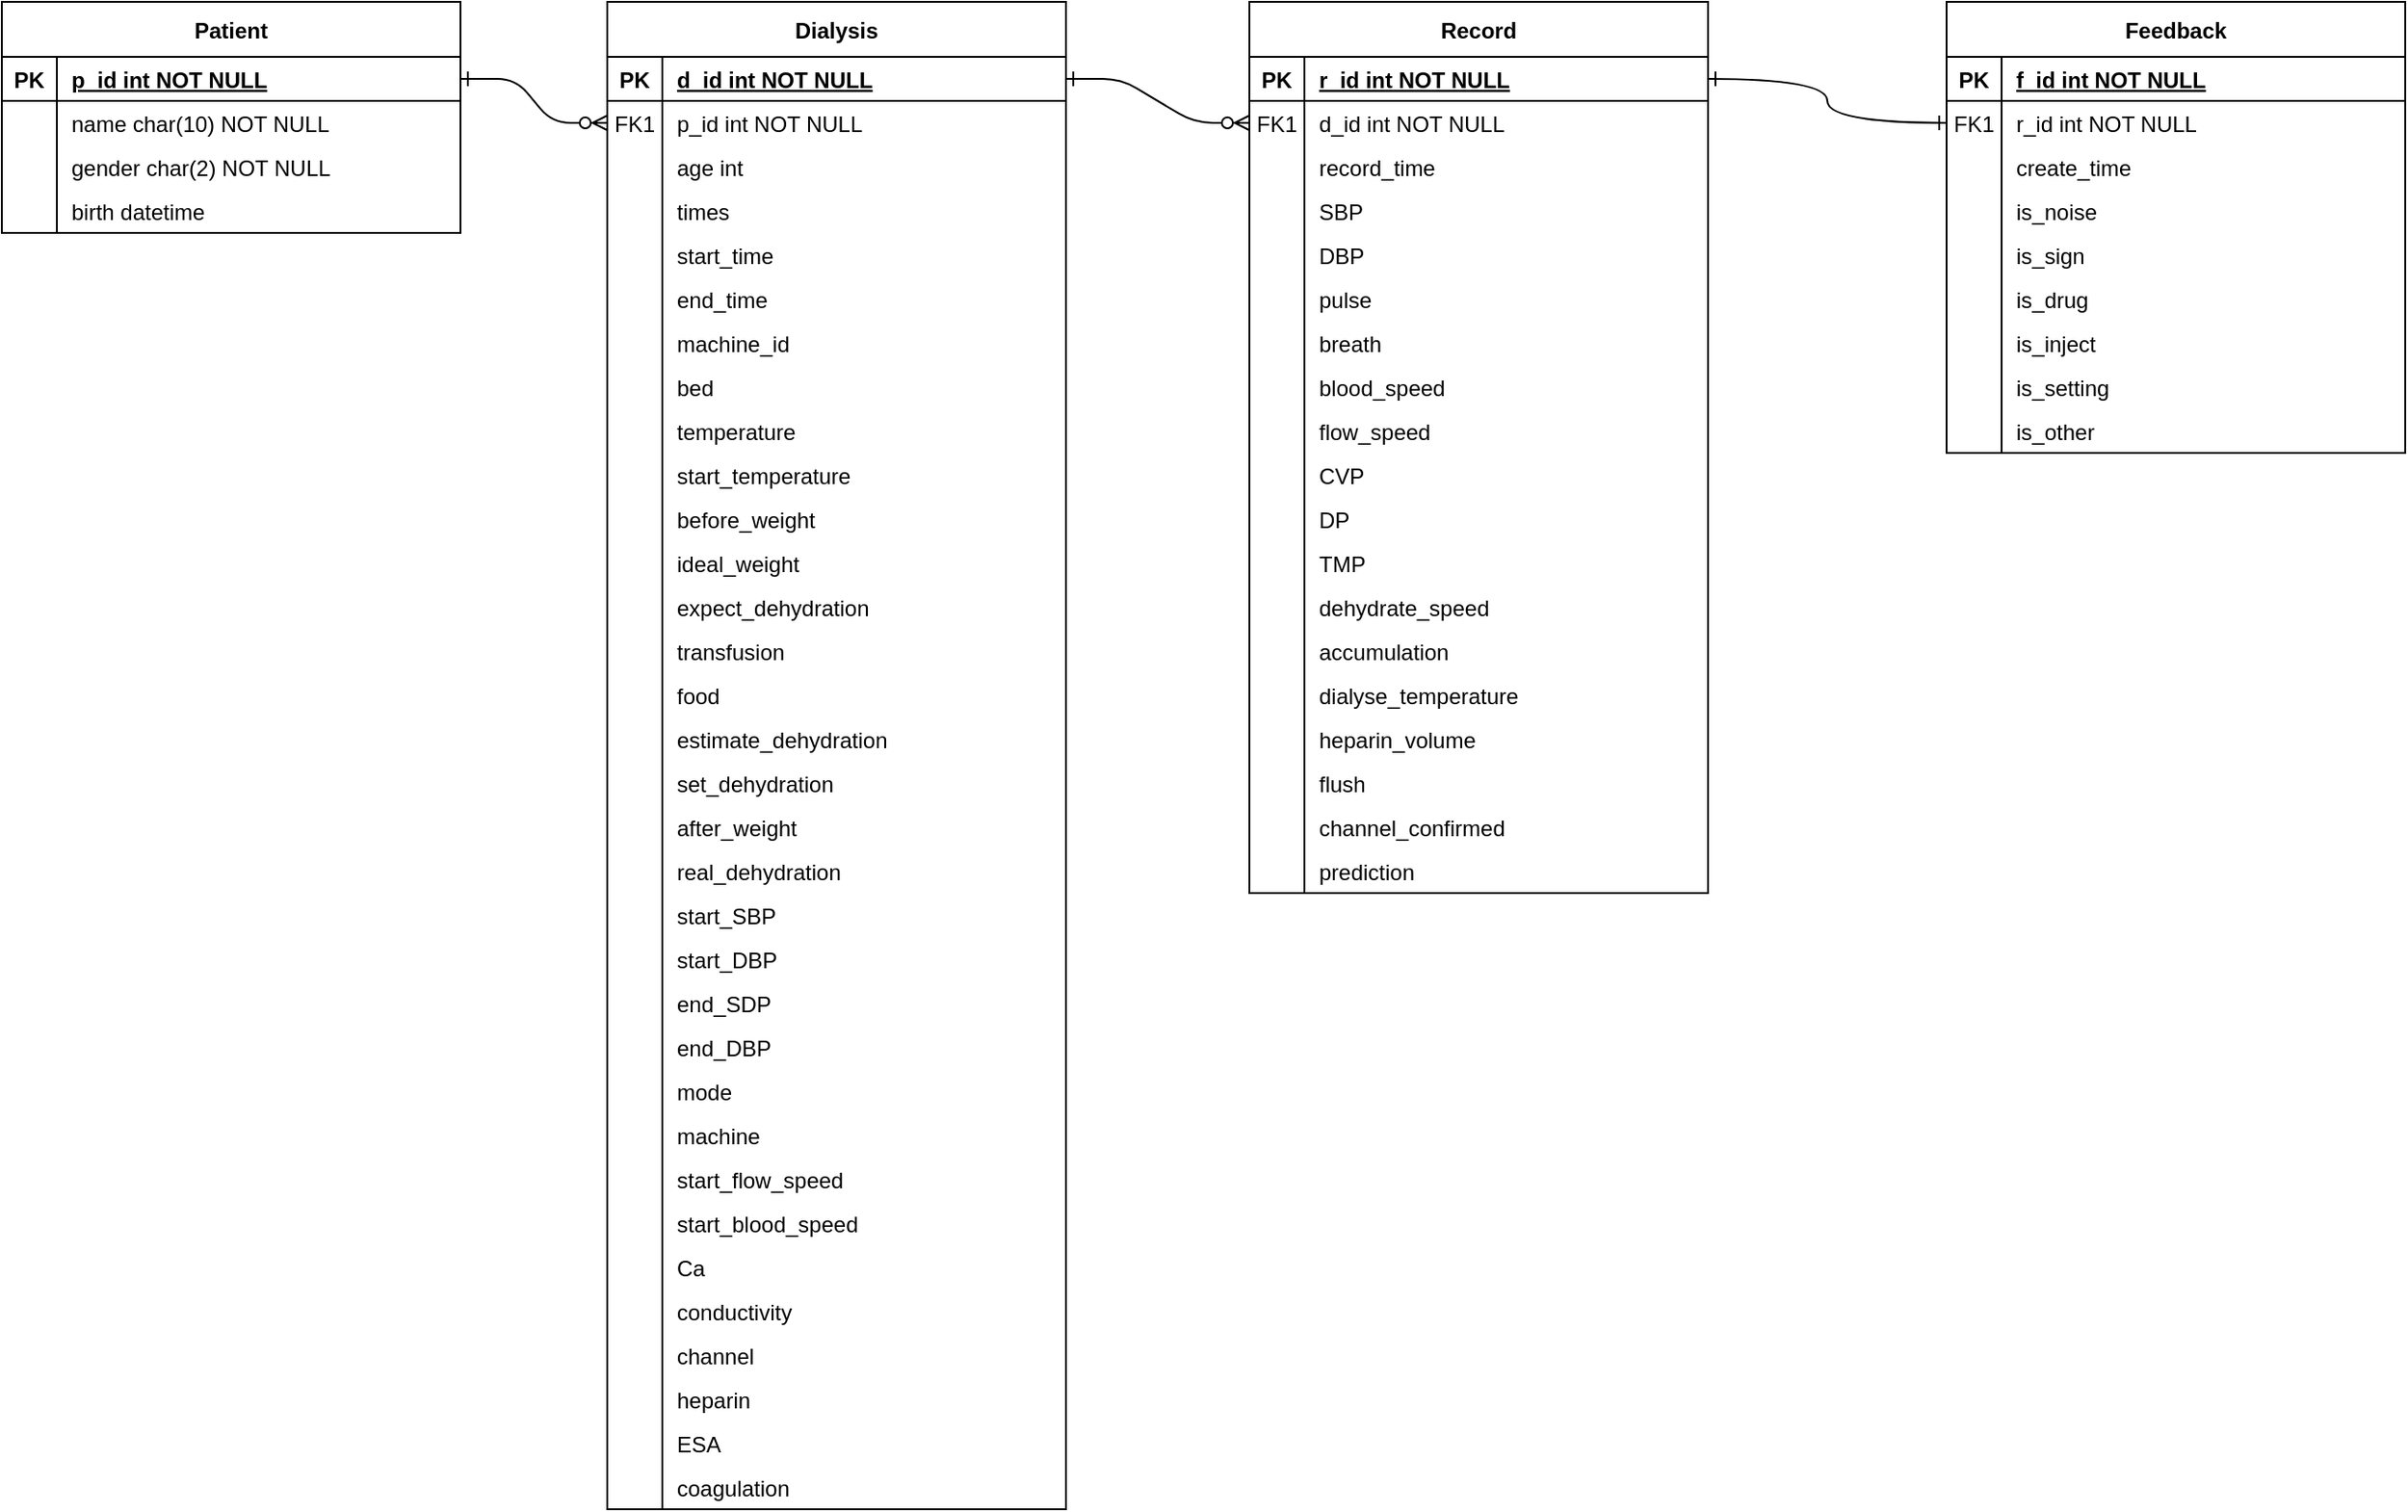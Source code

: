 <mxfile version="20.5.3" type="github">
  <diagram id="R2lEEEUBdFMjLlhIrx00" name="Page-1">
    <mxGraphModel dx="1528" dy="847" grid="0" gridSize="10" guides="1" tooltips="1" connect="1" arrows="1" fold="1" page="0" pageScale="1" pageWidth="1600" pageHeight="900" math="0" shadow="0" extFonts="Permanent Marker^https://fonts.googleapis.com/css?family=Permanent+Marker">
      <root>
        <mxCell id="0" />
        <mxCell id="1" parent="0" />
        <mxCell id="C-vyLk0tnHw3VtMMgP7b-1" value="" style="edgeStyle=entityRelationEdgeStyle;endArrow=ERzeroToMany;startArrow=ERone;endFill=1;startFill=0;" parent="1" source="C-vyLk0tnHw3VtMMgP7b-24" target="C-vyLk0tnHw3VtMMgP7b-6" edge="1">
          <mxGeometry width="100" height="100" relative="1" as="geometry">
            <mxPoint x="340" y="720" as="sourcePoint" />
            <mxPoint x="440" y="620" as="targetPoint" />
          </mxGeometry>
        </mxCell>
        <mxCell id="C-vyLk0tnHw3VtMMgP7b-2" value="Dialysis" style="shape=table;startSize=30;container=1;collapsible=1;childLayout=tableLayout;fixedRows=1;rowLines=0;fontStyle=1;align=center;resizeLast=1;" parent="1" vertex="1">
          <mxGeometry x="450" y="20" width="250" height="822" as="geometry" />
        </mxCell>
        <mxCell id="C-vyLk0tnHw3VtMMgP7b-3" value="" style="shape=partialRectangle;collapsible=0;dropTarget=0;pointerEvents=0;fillColor=none;points=[[0,0.5],[1,0.5]];portConstraint=eastwest;top=0;left=0;right=0;bottom=1;" parent="C-vyLk0tnHw3VtMMgP7b-2" vertex="1">
          <mxGeometry y="30" width="250" height="24" as="geometry" />
        </mxCell>
        <mxCell id="C-vyLk0tnHw3VtMMgP7b-4" value="PK" style="shape=partialRectangle;overflow=hidden;connectable=0;fillColor=none;top=0;left=0;bottom=0;right=0;fontStyle=1;" parent="C-vyLk0tnHw3VtMMgP7b-3" vertex="1">
          <mxGeometry width="30" height="24" as="geometry">
            <mxRectangle width="30" height="24" as="alternateBounds" />
          </mxGeometry>
        </mxCell>
        <mxCell id="C-vyLk0tnHw3VtMMgP7b-5" value="d_id int NOT NULL " style="shape=partialRectangle;overflow=hidden;connectable=0;fillColor=none;top=0;left=0;bottom=0;right=0;align=left;spacingLeft=6;fontStyle=5;" parent="C-vyLk0tnHw3VtMMgP7b-3" vertex="1">
          <mxGeometry x="30" width="220" height="24" as="geometry">
            <mxRectangle width="220" height="24" as="alternateBounds" />
          </mxGeometry>
        </mxCell>
        <mxCell id="C-vyLk0tnHw3VtMMgP7b-6" value="" style="shape=partialRectangle;collapsible=0;dropTarget=0;pointerEvents=0;fillColor=none;points=[[0,0.5],[1,0.5]];portConstraint=eastwest;top=0;left=0;right=0;bottom=0;" parent="C-vyLk0tnHw3VtMMgP7b-2" vertex="1">
          <mxGeometry y="54" width="250" height="24" as="geometry" />
        </mxCell>
        <mxCell id="C-vyLk0tnHw3VtMMgP7b-7" value="FK1" style="shape=partialRectangle;overflow=hidden;connectable=0;fillColor=none;top=0;left=0;bottom=0;right=0;" parent="C-vyLk0tnHw3VtMMgP7b-6" vertex="1">
          <mxGeometry width="30" height="24" as="geometry">
            <mxRectangle width="30" height="24" as="alternateBounds" />
          </mxGeometry>
        </mxCell>
        <mxCell id="C-vyLk0tnHw3VtMMgP7b-8" value="p_id int NOT NULL" style="shape=partialRectangle;overflow=hidden;connectable=0;fillColor=none;top=0;left=0;bottom=0;right=0;align=left;spacingLeft=6;" parent="C-vyLk0tnHw3VtMMgP7b-6" vertex="1">
          <mxGeometry x="30" width="220" height="24" as="geometry">
            <mxRectangle width="220" height="24" as="alternateBounds" />
          </mxGeometry>
        </mxCell>
        <mxCell id="IMvbSvwfr5HTmkwyU4gB-8" style="shape=partialRectangle;collapsible=0;dropTarget=0;pointerEvents=0;fillColor=none;points=[[0,0.5],[1,0.5]];portConstraint=eastwest;top=0;left=0;right=0;bottom=0;" parent="C-vyLk0tnHw3VtMMgP7b-2" vertex="1">
          <mxGeometry y="78" width="250" height="24" as="geometry" />
        </mxCell>
        <mxCell id="IMvbSvwfr5HTmkwyU4gB-9" style="shape=partialRectangle;overflow=hidden;connectable=0;fillColor=none;top=0;left=0;bottom=0;right=0;" parent="IMvbSvwfr5HTmkwyU4gB-8" vertex="1">
          <mxGeometry width="30" height="24" as="geometry">
            <mxRectangle width="30" height="24" as="alternateBounds" />
          </mxGeometry>
        </mxCell>
        <mxCell id="IMvbSvwfr5HTmkwyU4gB-10" value="age int" style="shape=partialRectangle;overflow=hidden;connectable=0;fillColor=none;top=0;left=0;bottom=0;right=0;align=left;spacingLeft=6;" parent="IMvbSvwfr5HTmkwyU4gB-8" vertex="1">
          <mxGeometry x="30" width="220" height="24" as="geometry">
            <mxRectangle width="220" height="24" as="alternateBounds" />
          </mxGeometry>
        </mxCell>
        <mxCell id="IMvbSvwfr5HTmkwyU4gB-11" style="shape=partialRectangle;collapsible=0;dropTarget=0;pointerEvents=0;fillColor=none;points=[[0,0.5],[1,0.5]];portConstraint=eastwest;top=0;left=0;right=0;bottom=0;" parent="C-vyLk0tnHw3VtMMgP7b-2" vertex="1">
          <mxGeometry y="102" width="250" height="24" as="geometry" />
        </mxCell>
        <mxCell id="IMvbSvwfr5HTmkwyU4gB-12" style="shape=partialRectangle;overflow=hidden;connectable=0;fillColor=none;top=0;left=0;bottom=0;right=0;" parent="IMvbSvwfr5HTmkwyU4gB-11" vertex="1">
          <mxGeometry width="30" height="24" as="geometry">
            <mxRectangle width="30" height="24" as="alternateBounds" />
          </mxGeometry>
        </mxCell>
        <mxCell id="IMvbSvwfr5HTmkwyU4gB-13" value="times" style="shape=partialRectangle;overflow=hidden;connectable=0;fillColor=none;top=0;left=0;bottom=0;right=0;align=left;spacingLeft=6;" parent="IMvbSvwfr5HTmkwyU4gB-11" vertex="1">
          <mxGeometry x="30" width="220" height="24" as="geometry">
            <mxRectangle width="220" height="24" as="alternateBounds" />
          </mxGeometry>
        </mxCell>
        <mxCell id="IMvbSvwfr5HTmkwyU4gB-14" style="shape=partialRectangle;collapsible=0;dropTarget=0;pointerEvents=0;fillColor=none;points=[[0,0.5],[1,0.5]];portConstraint=eastwest;top=0;left=0;right=0;bottom=0;" parent="C-vyLk0tnHw3VtMMgP7b-2" vertex="1">
          <mxGeometry y="126" width="250" height="24" as="geometry" />
        </mxCell>
        <mxCell id="IMvbSvwfr5HTmkwyU4gB-15" style="shape=partialRectangle;overflow=hidden;connectable=0;fillColor=none;top=0;left=0;bottom=0;right=0;" parent="IMvbSvwfr5HTmkwyU4gB-14" vertex="1">
          <mxGeometry width="30" height="24" as="geometry">
            <mxRectangle width="30" height="24" as="alternateBounds" />
          </mxGeometry>
        </mxCell>
        <mxCell id="IMvbSvwfr5HTmkwyU4gB-16" value="start_time" style="shape=partialRectangle;overflow=hidden;connectable=0;fillColor=none;top=0;left=0;bottom=0;right=0;align=left;spacingLeft=6;" parent="IMvbSvwfr5HTmkwyU4gB-14" vertex="1">
          <mxGeometry x="30" width="220" height="24" as="geometry">
            <mxRectangle width="220" height="24" as="alternateBounds" />
          </mxGeometry>
        </mxCell>
        <mxCell id="IMvbSvwfr5HTmkwyU4gB-17" style="shape=partialRectangle;collapsible=0;dropTarget=0;pointerEvents=0;fillColor=none;points=[[0,0.5],[1,0.5]];portConstraint=eastwest;top=0;left=0;right=0;bottom=0;" parent="C-vyLk0tnHw3VtMMgP7b-2" vertex="1">
          <mxGeometry y="150" width="250" height="24" as="geometry" />
        </mxCell>
        <mxCell id="IMvbSvwfr5HTmkwyU4gB-18" style="shape=partialRectangle;overflow=hidden;connectable=0;fillColor=none;top=0;left=0;bottom=0;right=0;" parent="IMvbSvwfr5HTmkwyU4gB-17" vertex="1">
          <mxGeometry width="30" height="24" as="geometry">
            <mxRectangle width="30" height="24" as="alternateBounds" />
          </mxGeometry>
        </mxCell>
        <mxCell id="IMvbSvwfr5HTmkwyU4gB-19" value="end_time" style="shape=partialRectangle;overflow=hidden;connectable=0;fillColor=none;top=0;left=0;bottom=0;right=0;align=left;spacingLeft=6;" parent="IMvbSvwfr5HTmkwyU4gB-17" vertex="1">
          <mxGeometry x="30" width="220" height="24" as="geometry">
            <mxRectangle width="220" height="24" as="alternateBounds" />
          </mxGeometry>
        </mxCell>
        <mxCell id="IMvbSvwfr5HTmkwyU4gB-44" style="shape=partialRectangle;collapsible=0;dropTarget=0;pointerEvents=0;fillColor=none;points=[[0,0.5],[1,0.5]];portConstraint=eastwest;top=0;left=0;right=0;bottom=0;" parent="C-vyLk0tnHw3VtMMgP7b-2" vertex="1">
          <mxGeometry y="174" width="250" height="24" as="geometry" />
        </mxCell>
        <mxCell id="IMvbSvwfr5HTmkwyU4gB-45" style="shape=partialRectangle;overflow=hidden;connectable=0;fillColor=none;top=0;left=0;bottom=0;right=0;" parent="IMvbSvwfr5HTmkwyU4gB-44" vertex="1">
          <mxGeometry width="30" height="24" as="geometry">
            <mxRectangle width="30" height="24" as="alternateBounds" />
          </mxGeometry>
        </mxCell>
        <mxCell id="IMvbSvwfr5HTmkwyU4gB-46" value="machine_id" style="shape=partialRectangle;overflow=hidden;connectable=0;fillColor=none;top=0;left=0;bottom=0;right=0;align=left;spacingLeft=6;" parent="IMvbSvwfr5HTmkwyU4gB-44" vertex="1">
          <mxGeometry x="30" width="220" height="24" as="geometry">
            <mxRectangle width="220" height="24" as="alternateBounds" />
          </mxGeometry>
        </mxCell>
        <mxCell id="IMvbSvwfr5HTmkwyU4gB-38" style="shape=partialRectangle;collapsible=0;dropTarget=0;pointerEvents=0;fillColor=none;points=[[0,0.5],[1,0.5]];portConstraint=eastwest;top=0;left=0;right=0;bottom=0;" parent="C-vyLk0tnHw3VtMMgP7b-2" vertex="1">
          <mxGeometry y="198" width="250" height="24" as="geometry" />
        </mxCell>
        <mxCell id="IMvbSvwfr5HTmkwyU4gB-39" style="shape=partialRectangle;overflow=hidden;connectable=0;fillColor=none;top=0;left=0;bottom=0;right=0;" parent="IMvbSvwfr5HTmkwyU4gB-38" vertex="1">
          <mxGeometry width="30" height="24" as="geometry">
            <mxRectangle width="30" height="24" as="alternateBounds" />
          </mxGeometry>
        </mxCell>
        <mxCell id="IMvbSvwfr5HTmkwyU4gB-40" value="bed" style="shape=partialRectangle;overflow=hidden;connectable=0;fillColor=none;top=0;left=0;bottom=0;right=0;align=left;spacingLeft=6;" parent="IMvbSvwfr5HTmkwyU4gB-38" vertex="1">
          <mxGeometry x="30" width="220" height="24" as="geometry">
            <mxRectangle width="220" height="24" as="alternateBounds" />
          </mxGeometry>
        </mxCell>
        <mxCell id="IMvbSvwfr5HTmkwyU4gB-35" style="shape=partialRectangle;collapsible=0;dropTarget=0;pointerEvents=0;fillColor=none;points=[[0,0.5],[1,0.5]];portConstraint=eastwest;top=0;left=0;right=0;bottom=0;" parent="C-vyLk0tnHw3VtMMgP7b-2" vertex="1">
          <mxGeometry y="222" width="250" height="24" as="geometry" />
        </mxCell>
        <mxCell id="IMvbSvwfr5HTmkwyU4gB-36" style="shape=partialRectangle;overflow=hidden;connectable=0;fillColor=none;top=0;left=0;bottom=0;right=0;" parent="IMvbSvwfr5HTmkwyU4gB-35" vertex="1">
          <mxGeometry width="30" height="24" as="geometry">
            <mxRectangle width="30" height="24" as="alternateBounds" />
          </mxGeometry>
        </mxCell>
        <mxCell id="IMvbSvwfr5HTmkwyU4gB-37" value="temperature" style="shape=partialRectangle;overflow=hidden;connectable=0;fillColor=none;top=0;left=0;bottom=0;right=0;align=left;spacingLeft=6;" parent="IMvbSvwfr5HTmkwyU4gB-35" vertex="1">
          <mxGeometry x="30" width="220" height="24" as="geometry">
            <mxRectangle width="220" height="24" as="alternateBounds" />
          </mxGeometry>
        </mxCell>
        <mxCell id="IMvbSvwfr5HTmkwyU4gB-32" style="shape=partialRectangle;collapsible=0;dropTarget=0;pointerEvents=0;fillColor=none;points=[[0,0.5],[1,0.5]];portConstraint=eastwest;top=0;left=0;right=0;bottom=0;" parent="C-vyLk0tnHw3VtMMgP7b-2" vertex="1">
          <mxGeometry y="246" width="250" height="24" as="geometry" />
        </mxCell>
        <mxCell id="IMvbSvwfr5HTmkwyU4gB-33" style="shape=partialRectangle;overflow=hidden;connectable=0;fillColor=none;top=0;left=0;bottom=0;right=0;" parent="IMvbSvwfr5HTmkwyU4gB-32" vertex="1">
          <mxGeometry width="30" height="24" as="geometry">
            <mxRectangle width="30" height="24" as="alternateBounds" />
          </mxGeometry>
        </mxCell>
        <mxCell id="IMvbSvwfr5HTmkwyU4gB-34" value="start_temperature" style="shape=partialRectangle;overflow=hidden;connectable=0;fillColor=none;top=0;left=0;bottom=0;right=0;align=left;spacingLeft=6;" parent="IMvbSvwfr5HTmkwyU4gB-32" vertex="1">
          <mxGeometry x="30" width="220" height="24" as="geometry">
            <mxRectangle width="220" height="24" as="alternateBounds" />
          </mxGeometry>
        </mxCell>
        <mxCell id="IMvbSvwfr5HTmkwyU4gB-29" style="shape=partialRectangle;collapsible=0;dropTarget=0;pointerEvents=0;fillColor=none;points=[[0,0.5],[1,0.5]];portConstraint=eastwest;top=0;left=0;right=0;bottom=0;" parent="C-vyLk0tnHw3VtMMgP7b-2" vertex="1">
          <mxGeometry y="270" width="250" height="24" as="geometry" />
        </mxCell>
        <mxCell id="IMvbSvwfr5HTmkwyU4gB-30" style="shape=partialRectangle;overflow=hidden;connectable=0;fillColor=none;top=0;left=0;bottom=0;right=0;" parent="IMvbSvwfr5HTmkwyU4gB-29" vertex="1">
          <mxGeometry width="30" height="24" as="geometry">
            <mxRectangle width="30" height="24" as="alternateBounds" />
          </mxGeometry>
        </mxCell>
        <mxCell id="IMvbSvwfr5HTmkwyU4gB-31" value="before_weight" style="shape=partialRectangle;overflow=hidden;connectable=0;fillColor=none;top=0;left=0;bottom=0;right=0;align=left;spacingLeft=6;" parent="IMvbSvwfr5HTmkwyU4gB-29" vertex="1">
          <mxGeometry x="30" width="220" height="24" as="geometry">
            <mxRectangle width="220" height="24" as="alternateBounds" />
          </mxGeometry>
        </mxCell>
        <mxCell id="IMvbSvwfr5HTmkwyU4gB-23" style="shape=partialRectangle;collapsible=0;dropTarget=0;pointerEvents=0;fillColor=none;points=[[0,0.5],[1,0.5]];portConstraint=eastwest;top=0;left=0;right=0;bottom=0;" parent="C-vyLk0tnHw3VtMMgP7b-2" vertex="1">
          <mxGeometry y="294" width="250" height="24" as="geometry" />
        </mxCell>
        <mxCell id="IMvbSvwfr5HTmkwyU4gB-24" style="shape=partialRectangle;overflow=hidden;connectable=0;fillColor=none;top=0;left=0;bottom=0;right=0;" parent="IMvbSvwfr5HTmkwyU4gB-23" vertex="1">
          <mxGeometry width="30" height="24" as="geometry">
            <mxRectangle width="30" height="24" as="alternateBounds" />
          </mxGeometry>
        </mxCell>
        <mxCell id="IMvbSvwfr5HTmkwyU4gB-25" value="ideal_weight" style="shape=partialRectangle;overflow=hidden;connectable=0;fillColor=none;top=0;left=0;bottom=0;right=0;align=left;spacingLeft=6;" parent="IMvbSvwfr5HTmkwyU4gB-23" vertex="1">
          <mxGeometry x="30" width="220" height="24" as="geometry">
            <mxRectangle width="220" height="24" as="alternateBounds" />
          </mxGeometry>
        </mxCell>
        <mxCell id="IMvbSvwfr5HTmkwyU4gB-47" style="shape=partialRectangle;collapsible=0;dropTarget=0;pointerEvents=0;fillColor=none;points=[[0,0.5],[1,0.5]];portConstraint=eastwest;top=0;left=0;right=0;bottom=0;" parent="C-vyLk0tnHw3VtMMgP7b-2" vertex="1">
          <mxGeometry y="318" width="250" height="24" as="geometry" />
        </mxCell>
        <mxCell id="IMvbSvwfr5HTmkwyU4gB-48" style="shape=partialRectangle;overflow=hidden;connectable=0;fillColor=none;top=0;left=0;bottom=0;right=0;" parent="IMvbSvwfr5HTmkwyU4gB-47" vertex="1">
          <mxGeometry width="30" height="24" as="geometry">
            <mxRectangle width="30" height="24" as="alternateBounds" />
          </mxGeometry>
        </mxCell>
        <mxCell id="IMvbSvwfr5HTmkwyU4gB-49" value="expect_dehydration" style="shape=partialRectangle;overflow=hidden;connectable=0;fillColor=none;top=0;left=0;bottom=0;right=0;align=left;spacingLeft=6;" parent="IMvbSvwfr5HTmkwyU4gB-47" vertex="1">
          <mxGeometry x="30" width="220" height="24" as="geometry">
            <mxRectangle width="220" height="24" as="alternateBounds" />
          </mxGeometry>
        </mxCell>
        <mxCell id="IMvbSvwfr5HTmkwyU4gB-50" style="shape=partialRectangle;collapsible=0;dropTarget=0;pointerEvents=0;fillColor=none;points=[[0,0.5],[1,0.5]];portConstraint=eastwest;top=0;left=0;right=0;bottom=0;" parent="C-vyLk0tnHw3VtMMgP7b-2" vertex="1">
          <mxGeometry y="342" width="250" height="24" as="geometry" />
        </mxCell>
        <mxCell id="IMvbSvwfr5HTmkwyU4gB-51" style="shape=partialRectangle;overflow=hidden;connectable=0;fillColor=none;top=0;left=0;bottom=0;right=0;" parent="IMvbSvwfr5HTmkwyU4gB-50" vertex="1">
          <mxGeometry width="30" height="24" as="geometry">
            <mxRectangle width="30" height="24" as="alternateBounds" />
          </mxGeometry>
        </mxCell>
        <mxCell id="IMvbSvwfr5HTmkwyU4gB-52" value="transfusion" style="shape=partialRectangle;overflow=hidden;connectable=0;fillColor=none;top=0;left=0;bottom=0;right=0;align=left;spacingLeft=6;" parent="IMvbSvwfr5HTmkwyU4gB-50" vertex="1">
          <mxGeometry x="30" width="220" height="24" as="geometry">
            <mxRectangle width="220" height="24" as="alternateBounds" />
          </mxGeometry>
        </mxCell>
        <mxCell id="IMvbSvwfr5HTmkwyU4gB-53" style="shape=partialRectangle;collapsible=0;dropTarget=0;pointerEvents=0;fillColor=none;points=[[0,0.5],[1,0.5]];portConstraint=eastwest;top=0;left=0;right=0;bottom=0;" parent="C-vyLk0tnHw3VtMMgP7b-2" vertex="1">
          <mxGeometry y="366" width="250" height="24" as="geometry" />
        </mxCell>
        <mxCell id="IMvbSvwfr5HTmkwyU4gB-54" style="shape=partialRectangle;overflow=hidden;connectable=0;fillColor=none;top=0;left=0;bottom=0;right=0;" parent="IMvbSvwfr5HTmkwyU4gB-53" vertex="1">
          <mxGeometry width="30" height="24" as="geometry">
            <mxRectangle width="30" height="24" as="alternateBounds" />
          </mxGeometry>
        </mxCell>
        <mxCell id="IMvbSvwfr5HTmkwyU4gB-55" value="food" style="shape=partialRectangle;overflow=hidden;connectable=0;fillColor=none;top=0;left=0;bottom=0;right=0;align=left;spacingLeft=6;" parent="IMvbSvwfr5HTmkwyU4gB-53" vertex="1">
          <mxGeometry x="30" width="220" height="24" as="geometry">
            <mxRectangle width="220" height="24" as="alternateBounds" />
          </mxGeometry>
        </mxCell>
        <mxCell id="IMvbSvwfr5HTmkwyU4gB-56" style="shape=partialRectangle;collapsible=0;dropTarget=0;pointerEvents=0;fillColor=none;points=[[0,0.5],[1,0.5]];portConstraint=eastwest;top=0;left=0;right=0;bottom=0;" parent="C-vyLk0tnHw3VtMMgP7b-2" vertex="1">
          <mxGeometry y="390" width="250" height="24" as="geometry" />
        </mxCell>
        <mxCell id="IMvbSvwfr5HTmkwyU4gB-57" style="shape=partialRectangle;overflow=hidden;connectable=0;fillColor=none;top=0;left=0;bottom=0;right=0;" parent="IMvbSvwfr5HTmkwyU4gB-56" vertex="1">
          <mxGeometry width="30" height="24" as="geometry">
            <mxRectangle width="30" height="24" as="alternateBounds" />
          </mxGeometry>
        </mxCell>
        <mxCell id="IMvbSvwfr5HTmkwyU4gB-58" value="estimate_dehydration" style="shape=partialRectangle;overflow=hidden;connectable=0;fillColor=none;top=0;left=0;bottom=0;right=0;align=left;spacingLeft=6;" parent="IMvbSvwfr5HTmkwyU4gB-56" vertex="1">
          <mxGeometry x="30" width="220" height="24" as="geometry">
            <mxRectangle width="220" height="24" as="alternateBounds" />
          </mxGeometry>
        </mxCell>
        <mxCell id="IMvbSvwfr5HTmkwyU4gB-59" style="shape=partialRectangle;collapsible=0;dropTarget=0;pointerEvents=0;fillColor=none;points=[[0,0.5],[1,0.5]];portConstraint=eastwest;top=0;left=0;right=0;bottom=0;" parent="C-vyLk0tnHw3VtMMgP7b-2" vertex="1">
          <mxGeometry y="414" width="250" height="24" as="geometry" />
        </mxCell>
        <mxCell id="IMvbSvwfr5HTmkwyU4gB-60" style="shape=partialRectangle;overflow=hidden;connectable=0;fillColor=none;top=0;left=0;bottom=0;right=0;" parent="IMvbSvwfr5HTmkwyU4gB-59" vertex="1">
          <mxGeometry width="30" height="24" as="geometry">
            <mxRectangle width="30" height="24" as="alternateBounds" />
          </mxGeometry>
        </mxCell>
        <mxCell id="IMvbSvwfr5HTmkwyU4gB-61" value="set_dehydration" style="shape=partialRectangle;overflow=hidden;connectable=0;fillColor=none;top=0;left=0;bottom=0;right=0;align=left;spacingLeft=6;" parent="IMvbSvwfr5HTmkwyU4gB-59" vertex="1">
          <mxGeometry x="30" width="220" height="24" as="geometry">
            <mxRectangle width="220" height="24" as="alternateBounds" />
          </mxGeometry>
        </mxCell>
        <mxCell id="IMvbSvwfr5HTmkwyU4gB-62" style="shape=partialRectangle;collapsible=0;dropTarget=0;pointerEvents=0;fillColor=none;points=[[0,0.5],[1,0.5]];portConstraint=eastwest;top=0;left=0;right=0;bottom=0;" parent="C-vyLk0tnHw3VtMMgP7b-2" vertex="1">
          <mxGeometry y="438" width="250" height="24" as="geometry" />
        </mxCell>
        <mxCell id="IMvbSvwfr5HTmkwyU4gB-63" style="shape=partialRectangle;overflow=hidden;connectable=0;fillColor=none;top=0;left=0;bottom=0;right=0;" parent="IMvbSvwfr5HTmkwyU4gB-62" vertex="1">
          <mxGeometry width="30" height="24" as="geometry">
            <mxRectangle width="30" height="24" as="alternateBounds" />
          </mxGeometry>
        </mxCell>
        <mxCell id="IMvbSvwfr5HTmkwyU4gB-64" value="after_weight" style="shape=partialRectangle;overflow=hidden;connectable=0;fillColor=none;top=0;left=0;bottom=0;right=0;align=left;spacingLeft=6;" parent="IMvbSvwfr5HTmkwyU4gB-62" vertex="1">
          <mxGeometry x="30" width="220" height="24" as="geometry">
            <mxRectangle width="220" height="24" as="alternateBounds" />
          </mxGeometry>
        </mxCell>
        <mxCell id="IMvbSvwfr5HTmkwyU4gB-26" style="shape=partialRectangle;collapsible=0;dropTarget=0;pointerEvents=0;fillColor=none;points=[[0,0.5],[1,0.5]];portConstraint=eastwest;top=0;left=0;right=0;bottom=0;" parent="C-vyLk0tnHw3VtMMgP7b-2" vertex="1">
          <mxGeometry y="462" width="250" height="24" as="geometry" />
        </mxCell>
        <mxCell id="IMvbSvwfr5HTmkwyU4gB-27" style="shape=partialRectangle;overflow=hidden;connectable=0;fillColor=none;top=0;left=0;bottom=0;right=0;" parent="IMvbSvwfr5HTmkwyU4gB-26" vertex="1">
          <mxGeometry width="30" height="24" as="geometry">
            <mxRectangle width="30" height="24" as="alternateBounds" />
          </mxGeometry>
        </mxCell>
        <mxCell id="IMvbSvwfr5HTmkwyU4gB-28" value="real_dehydration" style="shape=partialRectangle;overflow=hidden;connectable=0;fillColor=none;top=0;left=0;bottom=0;right=0;align=left;spacingLeft=6;" parent="IMvbSvwfr5HTmkwyU4gB-26" vertex="1">
          <mxGeometry x="30" width="220" height="24" as="geometry">
            <mxRectangle width="220" height="24" as="alternateBounds" />
          </mxGeometry>
        </mxCell>
        <mxCell id="IMvbSvwfr5HTmkwyU4gB-65" style="shape=partialRectangle;collapsible=0;dropTarget=0;pointerEvents=0;fillColor=none;points=[[0,0.5],[1,0.5]];portConstraint=eastwest;top=0;left=0;right=0;bottom=0;" parent="C-vyLk0tnHw3VtMMgP7b-2" vertex="1">
          <mxGeometry y="486" width="250" height="24" as="geometry" />
        </mxCell>
        <mxCell id="IMvbSvwfr5HTmkwyU4gB-66" style="shape=partialRectangle;overflow=hidden;connectable=0;fillColor=none;top=0;left=0;bottom=0;right=0;" parent="IMvbSvwfr5HTmkwyU4gB-65" vertex="1">
          <mxGeometry width="30" height="24" as="geometry">
            <mxRectangle width="30" height="24" as="alternateBounds" />
          </mxGeometry>
        </mxCell>
        <mxCell id="IMvbSvwfr5HTmkwyU4gB-67" value="start_SBP" style="shape=partialRectangle;overflow=hidden;connectable=0;fillColor=none;top=0;left=0;bottom=0;right=0;align=left;spacingLeft=6;" parent="IMvbSvwfr5HTmkwyU4gB-65" vertex="1">
          <mxGeometry x="30" width="220" height="24" as="geometry">
            <mxRectangle width="220" height="24" as="alternateBounds" />
          </mxGeometry>
        </mxCell>
        <mxCell id="IMvbSvwfr5HTmkwyU4gB-68" style="shape=partialRectangle;collapsible=0;dropTarget=0;pointerEvents=0;fillColor=none;points=[[0,0.5],[1,0.5]];portConstraint=eastwest;top=0;left=0;right=0;bottom=0;" parent="C-vyLk0tnHw3VtMMgP7b-2" vertex="1">
          <mxGeometry y="510" width="250" height="24" as="geometry" />
        </mxCell>
        <mxCell id="IMvbSvwfr5HTmkwyU4gB-69" style="shape=partialRectangle;overflow=hidden;connectable=0;fillColor=none;top=0;left=0;bottom=0;right=0;" parent="IMvbSvwfr5HTmkwyU4gB-68" vertex="1">
          <mxGeometry width="30" height="24" as="geometry">
            <mxRectangle width="30" height="24" as="alternateBounds" />
          </mxGeometry>
        </mxCell>
        <mxCell id="IMvbSvwfr5HTmkwyU4gB-70" value="start_DBP" style="shape=partialRectangle;overflow=hidden;connectable=0;fillColor=none;top=0;left=0;bottom=0;right=0;align=left;spacingLeft=6;" parent="IMvbSvwfr5HTmkwyU4gB-68" vertex="1">
          <mxGeometry x="30" width="220" height="24" as="geometry">
            <mxRectangle width="220" height="24" as="alternateBounds" />
          </mxGeometry>
        </mxCell>
        <mxCell id="IMvbSvwfr5HTmkwyU4gB-20" style="shape=partialRectangle;collapsible=0;dropTarget=0;pointerEvents=0;fillColor=none;points=[[0,0.5],[1,0.5]];portConstraint=eastwest;top=0;left=0;right=0;bottom=0;" parent="C-vyLk0tnHw3VtMMgP7b-2" vertex="1">
          <mxGeometry y="534" width="250" height="24" as="geometry" />
        </mxCell>
        <mxCell id="IMvbSvwfr5HTmkwyU4gB-21" style="shape=partialRectangle;overflow=hidden;connectable=0;fillColor=none;top=0;left=0;bottom=0;right=0;" parent="IMvbSvwfr5HTmkwyU4gB-20" vertex="1">
          <mxGeometry width="30" height="24" as="geometry">
            <mxRectangle width="30" height="24" as="alternateBounds" />
          </mxGeometry>
        </mxCell>
        <mxCell id="IMvbSvwfr5HTmkwyU4gB-22" value="end_SDP" style="shape=partialRectangle;overflow=hidden;connectable=0;fillColor=none;top=0;left=0;bottom=0;right=0;align=left;spacingLeft=6;" parent="IMvbSvwfr5HTmkwyU4gB-20" vertex="1">
          <mxGeometry x="30" width="220" height="24" as="geometry">
            <mxRectangle width="220" height="24" as="alternateBounds" />
          </mxGeometry>
        </mxCell>
        <mxCell id="IMvbSvwfr5HTmkwyU4gB-95" style="shape=partialRectangle;collapsible=0;dropTarget=0;pointerEvents=0;fillColor=none;points=[[0,0.5],[1,0.5]];portConstraint=eastwest;top=0;left=0;right=0;bottom=0;" parent="C-vyLk0tnHw3VtMMgP7b-2" vertex="1">
          <mxGeometry y="558" width="250" height="24" as="geometry" />
        </mxCell>
        <mxCell id="IMvbSvwfr5HTmkwyU4gB-96" style="shape=partialRectangle;overflow=hidden;connectable=0;fillColor=none;top=0;left=0;bottom=0;right=0;" parent="IMvbSvwfr5HTmkwyU4gB-95" vertex="1">
          <mxGeometry width="30" height="24" as="geometry">
            <mxRectangle width="30" height="24" as="alternateBounds" />
          </mxGeometry>
        </mxCell>
        <mxCell id="IMvbSvwfr5HTmkwyU4gB-97" value="end_DBP" style="shape=partialRectangle;overflow=hidden;connectable=0;fillColor=none;top=0;left=0;bottom=0;right=0;align=left;spacingLeft=6;" parent="IMvbSvwfr5HTmkwyU4gB-95" vertex="1">
          <mxGeometry x="30" width="220" height="24" as="geometry">
            <mxRectangle width="220" height="24" as="alternateBounds" />
          </mxGeometry>
        </mxCell>
        <mxCell id="IMvbSvwfr5HTmkwyU4gB-92" style="shape=partialRectangle;collapsible=0;dropTarget=0;pointerEvents=0;fillColor=none;points=[[0,0.5],[1,0.5]];portConstraint=eastwest;top=0;left=0;right=0;bottom=0;" parent="C-vyLk0tnHw3VtMMgP7b-2" vertex="1">
          <mxGeometry y="582" width="250" height="24" as="geometry" />
        </mxCell>
        <mxCell id="IMvbSvwfr5HTmkwyU4gB-93" style="shape=partialRectangle;overflow=hidden;connectable=0;fillColor=none;top=0;left=0;bottom=0;right=0;" parent="IMvbSvwfr5HTmkwyU4gB-92" vertex="1">
          <mxGeometry width="30" height="24" as="geometry">
            <mxRectangle width="30" height="24" as="alternateBounds" />
          </mxGeometry>
        </mxCell>
        <mxCell id="IMvbSvwfr5HTmkwyU4gB-94" value="mode" style="shape=partialRectangle;overflow=hidden;connectable=0;fillColor=none;top=0;left=0;bottom=0;right=0;align=left;spacingLeft=6;" parent="IMvbSvwfr5HTmkwyU4gB-92" vertex="1">
          <mxGeometry x="30" width="220" height="24" as="geometry">
            <mxRectangle width="220" height="24" as="alternateBounds" />
          </mxGeometry>
        </mxCell>
        <mxCell id="IMvbSvwfr5HTmkwyU4gB-89" style="shape=partialRectangle;collapsible=0;dropTarget=0;pointerEvents=0;fillColor=none;points=[[0,0.5],[1,0.5]];portConstraint=eastwest;top=0;left=0;right=0;bottom=0;" parent="C-vyLk0tnHw3VtMMgP7b-2" vertex="1">
          <mxGeometry y="606" width="250" height="24" as="geometry" />
        </mxCell>
        <mxCell id="IMvbSvwfr5HTmkwyU4gB-90" style="shape=partialRectangle;overflow=hidden;connectable=0;fillColor=none;top=0;left=0;bottom=0;right=0;" parent="IMvbSvwfr5HTmkwyU4gB-89" vertex="1">
          <mxGeometry width="30" height="24" as="geometry">
            <mxRectangle width="30" height="24" as="alternateBounds" />
          </mxGeometry>
        </mxCell>
        <mxCell id="IMvbSvwfr5HTmkwyU4gB-91" value="machine" style="shape=partialRectangle;overflow=hidden;connectable=0;fillColor=none;top=0;left=0;bottom=0;right=0;align=left;spacingLeft=6;" parent="IMvbSvwfr5HTmkwyU4gB-89" vertex="1">
          <mxGeometry x="30" width="220" height="24" as="geometry">
            <mxRectangle width="220" height="24" as="alternateBounds" />
          </mxGeometry>
        </mxCell>
        <mxCell id="IMvbSvwfr5HTmkwyU4gB-86" style="shape=partialRectangle;collapsible=0;dropTarget=0;pointerEvents=0;fillColor=none;points=[[0,0.5],[1,0.5]];portConstraint=eastwest;top=0;left=0;right=0;bottom=0;" parent="C-vyLk0tnHw3VtMMgP7b-2" vertex="1">
          <mxGeometry y="630" width="250" height="24" as="geometry" />
        </mxCell>
        <mxCell id="IMvbSvwfr5HTmkwyU4gB-87" style="shape=partialRectangle;overflow=hidden;connectable=0;fillColor=none;top=0;left=0;bottom=0;right=0;" parent="IMvbSvwfr5HTmkwyU4gB-86" vertex="1">
          <mxGeometry width="30" height="24" as="geometry">
            <mxRectangle width="30" height="24" as="alternateBounds" />
          </mxGeometry>
        </mxCell>
        <mxCell id="IMvbSvwfr5HTmkwyU4gB-88" value="start_flow_speed" style="shape=partialRectangle;overflow=hidden;connectable=0;fillColor=none;top=0;left=0;bottom=0;right=0;align=left;spacingLeft=6;" parent="IMvbSvwfr5HTmkwyU4gB-86" vertex="1">
          <mxGeometry x="30" width="220" height="24" as="geometry">
            <mxRectangle width="220" height="24" as="alternateBounds" />
          </mxGeometry>
        </mxCell>
        <mxCell id="IMvbSvwfr5HTmkwyU4gB-83" style="shape=partialRectangle;collapsible=0;dropTarget=0;pointerEvents=0;fillColor=none;points=[[0,0.5],[1,0.5]];portConstraint=eastwest;top=0;left=0;right=0;bottom=0;" parent="C-vyLk0tnHw3VtMMgP7b-2" vertex="1">
          <mxGeometry y="654" width="250" height="24" as="geometry" />
        </mxCell>
        <mxCell id="IMvbSvwfr5HTmkwyU4gB-84" style="shape=partialRectangle;overflow=hidden;connectable=0;fillColor=none;top=0;left=0;bottom=0;right=0;" parent="IMvbSvwfr5HTmkwyU4gB-83" vertex="1">
          <mxGeometry width="30" height="24" as="geometry">
            <mxRectangle width="30" height="24" as="alternateBounds" />
          </mxGeometry>
        </mxCell>
        <mxCell id="IMvbSvwfr5HTmkwyU4gB-85" value="start_blood_speed" style="shape=partialRectangle;overflow=hidden;connectable=0;fillColor=none;top=0;left=0;bottom=0;right=0;align=left;spacingLeft=6;" parent="IMvbSvwfr5HTmkwyU4gB-83" vertex="1">
          <mxGeometry x="30" width="220" height="24" as="geometry">
            <mxRectangle width="220" height="24" as="alternateBounds" />
          </mxGeometry>
        </mxCell>
        <mxCell id="IMvbSvwfr5HTmkwyU4gB-80" style="shape=partialRectangle;collapsible=0;dropTarget=0;pointerEvents=0;fillColor=none;points=[[0,0.5],[1,0.5]];portConstraint=eastwest;top=0;left=0;right=0;bottom=0;" parent="C-vyLk0tnHw3VtMMgP7b-2" vertex="1">
          <mxGeometry y="678" width="250" height="24" as="geometry" />
        </mxCell>
        <mxCell id="IMvbSvwfr5HTmkwyU4gB-81" style="shape=partialRectangle;overflow=hidden;connectable=0;fillColor=none;top=0;left=0;bottom=0;right=0;" parent="IMvbSvwfr5HTmkwyU4gB-80" vertex="1">
          <mxGeometry width="30" height="24" as="geometry">
            <mxRectangle width="30" height="24" as="alternateBounds" />
          </mxGeometry>
        </mxCell>
        <mxCell id="IMvbSvwfr5HTmkwyU4gB-82" value="Ca" style="shape=partialRectangle;overflow=hidden;connectable=0;fillColor=none;top=0;left=0;bottom=0;right=0;align=left;spacingLeft=6;" parent="IMvbSvwfr5HTmkwyU4gB-80" vertex="1">
          <mxGeometry x="30" width="220" height="24" as="geometry">
            <mxRectangle width="220" height="24" as="alternateBounds" />
          </mxGeometry>
        </mxCell>
        <mxCell id="IMvbSvwfr5HTmkwyU4gB-107" style="shape=partialRectangle;collapsible=0;dropTarget=0;pointerEvents=0;fillColor=none;points=[[0,0.5],[1,0.5]];portConstraint=eastwest;top=0;left=0;right=0;bottom=0;" parent="C-vyLk0tnHw3VtMMgP7b-2" vertex="1">
          <mxGeometry y="702" width="250" height="24" as="geometry" />
        </mxCell>
        <mxCell id="IMvbSvwfr5HTmkwyU4gB-108" style="shape=partialRectangle;overflow=hidden;connectable=0;fillColor=none;top=0;left=0;bottom=0;right=0;" parent="IMvbSvwfr5HTmkwyU4gB-107" vertex="1">
          <mxGeometry width="30" height="24" as="geometry">
            <mxRectangle width="30" height="24" as="alternateBounds" />
          </mxGeometry>
        </mxCell>
        <mxCell id="IMvbSvwfr5HTmkwyU4gB-109" value="conductivity" style="shape=partialRectangle;overflow=hidden;connectable=0;fillColor=none;top=0;left=0;bottom=0;right=0;align=left;spacingLeft=6;" parent="IMvbSvwfr5HTmkwyU4gB-107" vertex="1">
          <mxGeometry x="30" width="220" height="24" as="geometry">
            <mxRectangle width="220" height="24" as="alternateBounds" />
          </mxGeometry>
        </mxCell>
        <mxCell id="IMvbSvwfr5HTmkwyU4gB-104" style="shape=partialRectangle;collapsible=0;dropTarget=0;pointerEvents=0;fillColor=none;points=[[0,0.5],[1,0.5]];portConstraint=eastwest;top=0;left=0;right=0;bottom=0;" parent="C-vyLk0tnHw3VtMMgP7b-2" vertex="1">
          <mxGeometry y="726" width="250" height="24" as="geometry" />
        </mxCell>
        <mxCell id="IMvbSvwfr5HTmkwyU4gB-105" style="shape=partialRectangle;overflow=hidden;connectable=0;fillColor=none;top=0;left=0;bottom=0;right=0;" parent="IMvbSvwfr5HTmkwyU4gB-104" vertex="1">
          <mxGeometry width="30" height="24" as="geometry">
            <mxRectangle width="30" height="24" as="alternateBounds" />
          </mxGeometry>
        </mxCell>
        <mxCell id="IMvbSvwfr5HTmkwyU4gB-106" value="channel" style="shape=partialRectangle;overflow=hidden;connectable=0;fillColor=none;top=0;left=0;bottom=0;right=0;align=left;spacingLeft=6;" parent="IMvbSvwfr5HTmkwyU4gB-104" vertex="1">
          <mxGeometry x="30" width="220" height="24" as="geometry">
            <mxRectangle width="220" height="24" as="alternateBounds" />
          </mxGeometry>
        </mxCell>
        <mxCell id="IMvbSvwfr5HTmkwyU4gB-101" style="shape=partialRectangle;collapsible=0;dropTarget=0;pointerEvents=0;fillColor=none;points=[[0,0.5],[1,0.5]];portConstraint=eastwest;top=0;left=0;right=0;bottom=0;" parent="C-vyLk0tnHw3VtMMgP7b-2" vertex="1">
          <mxGeometry y="750" width="250" height="24" as="geometry" />
        </mxCell>
        <mxCell id="IMvbSvwfr5HTmkwyU4gB-102" style="shape=partialRectangle;overflow=hidden;connectable=0;fillColor=none;top=0;left=0;bottom=0;right=0;" parent="IMvbSvwfr5HTmkwyU4gB-101" vertex="1">
          <mxGeometry width="30" height="24" as="geometry">
            <mxRectangle width="30" height="24" as="alternateBounds" />
          </mxGeometry>
        </mxCell>
        <mxCell id="IMvbSvwfr5HTmkwyU4gB-103" value="heparin" style="shape=partialRectangle;overflow=hidden;connectable=0;fillColor=none;top=0;left=0;bottom=0;right=0;align=left;spacingLeft=6;" parent="IMvbSvwfr5HTmkwyU4gB-101" vertex="1">
          <mxGeometry x="30" width="220" height="24" as="geometry">
            <mxRectangle width="220" height="24" as="alternateBounds" />
          </mxGeometry>
        </mxCell>
        <mxCell id="IMvbSvwfr5HTmkwyU4gB-98" style="shape=partialRectangle;collapsible=0;dropTarget=0;pointerEvents=0;fillColor=none;points=[[0,0.5],[1,0.5]];portConstraint=eastwest;top=0;left=0;right=0;bottom=0;" parent="C-vyLk0tnHw3VtMMgP7b-2" vertex="1">
          <mxGeometry y="774" width="250" height="24" as="geometry" />
        </mxCell>
        <mxCell id="IMvbSvwfr5HTmkwyU4gB-99" style="shape=partialRectangle;overflow=hidden;connectable=0;fillColor=none;top=0;left=0;bottom=0;right=0;" parent="IMvbSvwfr5HTmkwyU4gB-98" vertex="1">
          <mxGeometry width="30" height="24" as="geometry">
            <mxRectangle width="30" height="24" as="alternateBounds" />
          </mxGeometry>
        </mxCell>
        <mxCell id="IMvbSvwfr5HTmkwyU4gB-100" value="ESA" style="shape=partialRectangle;overflow=hidden;connectable=0;fillColor=none;top=0;left=0;bottom=0;right=0;align=left;spacingLeft=6;" parent="IMvbSvwfr5HTmkwyU4gB-98" vertex="1">
          <mxGeometry x="30" width="220" height="24" as="geometry">
            <mxRectangle width="220" height="24" as="alternateBounds" />
          </mxGeometry>
        </mxCell>
        <mxCell id="IMvbSvwfr5HTmkwyU4gB-77" style="shape=partialRectangle;collapsible=0;dropTarget=0;pointerEvents=0;fillColor=none;points=[[0,0.5],[1,0.5]];portConstraint=eastwest;top=0;left=0;right=0;bottom=0;" parent="C-vyLk0tnHw3VtMMgP7b-2" vertex="1">
          <mxGeometry y="798" width="250" height="24" as="geometry" />
        </mxCell>
        <mxCell id="IMvbSvwfr5HTmkwyU4gB-78" style="shape=partialRectangle;overflow=hidden;connectable=0;fillColor=none;top=0;left=0;bottom=0;right=0;" parent="IMvbSvwfr5HTmkwyU4gB-77" vertex="1">
          <mxGeometry width="30" height="24" as="geometry">
            <mxRectangle width="30" height="24" as="alternateBounds" />
          </mxGeometry>
        </mxCell>
        <mxCell id="IMvbSvwfr5HTmkwyU4gB-79" value="coagulation" style="shape=partialRectangle;overflow=hidden;connectable=0;fillColor=none;top=0;left=0;bottom=0;right=0;align=left;spacingLeft=6;" parent="IMvbSvwfr5HTmkwyU4gB-77" vertex="1">
          <mxGeometry x="30" width="220" height="24" as="geometry">
            <mxRectangle width="220" height="24" as="alternateBounds" />
          </mxGeometry>
        </mxCell>
        <mxCell id="C-vyLk0tnHw3VtMMgP7b-23" value="Patient" style="shape=table;startSize=30;container=1;collapsible=1;childLayout=tableLayout;fixedRows=1;rowLines=0;fontStyle=1;align=center;resizeLast=1;" parent="1" vertex="1">
          <mxGeometry x="120" y="20" width="250" height="126" as="geometry" />
        </mxCell>
        <mxCell id="C-vyLk0tnHw3VtMMgP7b-24" value="" style="shape=partialRectangle;collapsible=0;dropTarget=0;pointerEvents=0;fillColor=none;points=[[0,0.5],[1,0.5]];portConstraint=eastwest;top=0;left=0;right=0;bottom=1;" parent="C-vyLk0tnHw3VtMMgP7b-23" vertex="1">
          <mxGeometry y="30" width="250" height="24" as="geometry" />
        </mxCell>
        <mxCell id="C-vyLk0tnHw3VtMMgP7b-25" value="PK" style="shape=partialRectangle;overflow=hidden;connectable=0;fillColor=none;top=0;left=0;bottom=0;right=0;fontStyle=1;" parent="C-vyLk0tnHw3VtMMgP7b-24" vertex="1">
          <mxGeometry width="30" height="24" as="geometry">
            <mxRectangle width="30" height="24" as="alternateBounds" />
          </mxGeometry>
        </mxCell>
        <mxCell id="C-vyLk0tnHw3VtMMgP7b-26" value="p_id int NOT NULL " style="shape=partialRectangle;overflow=hidden;connectable=0;fillColor=none;top=0;left=0;bottom=0;right=0;align=left;spacingLeft=6;fontStyle=5;" parent="C-vyLk0tnHw3VtMMgP7b-24" vertex="1">
          <mxGeometry x="30" width="220" height="24" as="geometry">
            <mxRectangle width="220" height="24" as="alternateBounds" />
          </mxGeometry>
        </mxCell>
        <mxCell id="C-vyLk0tnHw3VtMMgP7b-27" value="" style="shape=partialRectangle;collapsible=0;dropTarget=0;pointerEvents=0;fillColor=none;points=[[0,0.5],[1,0.5]];portConstraint=eastwest;top=0;left=0;right=0;bottom=0;" parent="C-vyLk0tnHw3VtMMgP7b-23" vertex="1">
          <mxGeometry y="54" width="250" height="24" as="geometry" />
        </mxCell>
        <mxCell id="C-vyLk0tnHw3VtMMgP7b-28" value="" style="shape=partialRectangle;overflow=hidden;connectable=0;fillColor=none;top=0;left=0;bottom=0;right=0;" parent="C-vyLk0tnHw3VtMMgP7b-27" vertex="1">
          <mxGeometry width="30" height="24" as="geometry">
            <mxRectangle width="30" height="24" as="alternateBounds" />
          </mxGeometry>
        </mxCell>
        <mxCell id="C-vyLk0tnHw3VtMMgP7b-29" value="name char(10) NOT NULL" style="shape=partialRectangle;overflow=hidden;connectable=0;fillColor=none;top=0;left=0;bottom=0;right=0;align=left;spacingLeft=6;" parent="C-vyLk0tnHw3VtMMgP7b-27" vertex="1">
          <mxGeometry x="30" width="220" height="24" as="geometry">
            <mxRectangle width="220" height="24" as="alternateBounds" />
          </mxGeometry>
        </mxCell>
        <mxCell id="Vpzei2OmRkOJ_GHa0-y--164" style="shape=partialRectangle;collapsible=0;dropTarget=0;pointerEvents=0;fillColor=none;points=[[0,0.5],[1,0.5]];portConstraint=eastwest;top=0;left=0;right=0;bottom=0;" parent="C-vyLk0tnHw3VtMMgP7b-23" vertex="1">
          <mxGeometry y="78" width="250" height="24" as="geometry" />
        </mxCell>
        <mxCell id="Vpzei2OmRkOJ_GHa0-y--165" style="shape=partialRectangle;overflow=hidden;connectable=0;fillColor=none;top=0;left=0;bottom=0;right=0;" parent="Vpzei2OmRkOJ_GHa0-y--164" vertex="1">
          <mxGeometry width="30" height="24" as="geometry">
            <mxRectangle width="30" height="24" as="alternateBounds" />
          </mxGeometry>
        </mxCell>
        <mxCell id="Vpzei2OmRkOJ_GHa0-y--166" value="gender char(2) NOT NULL" style="shape=partialRectangle;overflow=hidden;connectable=0;fillColor=none;top=0;left=0;bottom=0;right=0;align=left;spacingLeft=6;" parent="Vpzei2OmRkOJ_GHa0-y--164" vertex="1">
          <mxGeometry x="30" width="220" height="24" as="geometry">
            <mxRectangle width="220" height="24" as="alternateBounds" />
          </mxGeometry>
        </mxCell>
        <mxCell id="Vpzei2OmRkOJ_GHa0-y--161" style="shape=partialRectangle;collapsible=0;dropTarget=0;pointerEvents=0;fillColor=none;points=[[0,0.5],[1,0.5]];portConstraint=eastwest;top=0;left=0;right=0;bottom=0;" parent="C-vyLk0tnHw3VtMMgP7b-23" vertex="1">
          <mxGeometry y="102" width="250" height="24" as="geometry" />
        </mxCell>
        <mxCell id="Vpzei2OmRkOJ_GHa0-y--162" style="shape=partialRectangle;overflow=hidden;connectable=0;fillColor=none;top=0;left=0;bottom=0;right=0;" parent="Vpzei2OmRkOJ_GHa0-y--161" vertex="1">
          <mxGeometry width="30" height="24" as="geometry">
            <mxRectangle width="30" height="24" as="alternateBounds" />
          </mxGeometry>
        </mxCell>
        <mxCell id="Vpzei2OmRkOJ_GHa0-y--163" value="birth datetime" style="shape=partialRectangle;overflow=hidden;connectable=0;fillColor=none;top=0;left=0;bottom=0;right=0;align=left;spacingLeft=6;" parent="Vpzei2OmRkOJ_GHa0-y--161" vertex="1">
          <mxGeometry x="30" width="220" height="24" as="geometry">
            <mxRectangle width="220" height="24" as="alternateBounds" />
          </mxGeometry>
        </mxCell>
        <mxCell id="Vpzei2OmRkOJ_GHa0-y--1" value="Record" style="shape=table;startSize=30;container=1;collapsible=1;childLayout=tableLayout;fixedRows=1;rowLines=0;fontStyle=1;align=center;resizeLast=1;" parent="1" vertex="1">
          <mxGeometry x="800" y="20" width="250" height="486" as="geometry" />
        </mxCell>
        <mxCell id="Vpzei2OmRkOJ_GHa0-y--2" value="" style="shape=partialRectangle;collapsible=0;dropTarget=0;pointerEvents=0;fillColor=none;points=[[0,0.5],[1,0.5]];portConstraint=eastwest;top=0;left=0;right=0;bottom=1;" parent="Vpzei2OmRkOJ_GHa0-y--1" vertex="1">
          <mxGeometry y="30" width="250" height="24" as="geometry" />
        </mxCell>
        <mxCell id="Vpzei2OmRkOJ_GHa0-y--3" value="PK" style="shape=partialRectangle;overflow=hidden;connectable=0;fillColor=none;top=0;left=0;bottom=0;right=0;fontStyle=1;" parent="Vpzei2OmRkOJ_GHa0-y--2" vertex="1">
          <mxGeometry width="30" height="24" as="geometry">
            <mxRectangle width="30" height="24" as="alternateBounds" />
          </mxGeometry>
        </mxCell>
        <mxCell id="Vpzei2OmRkOJ_GHa0-y--4" value="r_id int NOT NULL " style="shape=partialRectangle;overflow=hidden;connectable=0;fillColor=none;top=0;left=0;bottom=0;right=0;align=left;spacingLeft=6;fontStyle=5;" parent="Vpzei2OmRkOJ_GHa0-y--2" vertex="1">
          <mxGeometry x="30" width="220" height="24" as="geometry">
            <mxRectangle width="220" height="24" as="alternateBounds" />
          </mxGeometry>
        </mxCell>
        <mxCell id="Vpzei2OmRkOJ_GHa0-y--5" value="" style="shape=partialRectangle;collapsible=0;dropTarget=0;pointerEvents=0;fillColor=none;points=[[0,0.5],[1,0.5]];portConstraint=eastwest;top=0;left=0;right=0;bottom=0;" parent="Vpzei2OmRkOJ_GHa0-y--1" vertex="1">
          <mxGeometry y="54" width="250" height="24" as="geometry" />
        </mxCell>
        <mxCell id="Vpzei2OmRkOJ_GHa0-y--6" value="FK1" style="shape=partialRectangle;overflow=hidden;connectable=0;fillColor=none;top=0;left=0;bottom=0;right=0;" parent="Vpzei2OmRkOJ_GHa0-y--5" vertex="1">
          <mxGeometry width="30" height="24" as="geometry">
            <mxRectangle width="30" height="24" as="alternateBounds" />
          </mxGeometry>
        </mxCell>
        <mxCell id="Vpzei2OmRkOJ_GHa0-y--7" value="d_id int NOT NULL" style="shape=partialRectangle;overflow=hidden;connectable=0;fillColor=none;top=0;left=0;bottom=0;right=0;align=left;spacingLeft=6;" parent="Vpzei2OmRkOJ_GHa0-y--5" vertex="1">
          <mxGeometry x="30" width="220" height="24" as="geometry">
            <mxRectangle width="220" height="24" as="alternateBounds" />
          </mxGeometry>
        </mxCell>
        <mxCell id="Vpzei2OmRkOJ_GHa0-y--29" style="shape=partialRectangle;collapsible=0;dropTarget=0;pointerEvents=0;fillColor=none;points=[[0,0.5],[1,0.5]];portConstraint=eastwest;top=0;left=0;right=0;bottom=0;" parent="Vpzei2OmRkOJ_GHa0-y--1" vertex="1">
          <mxGeometry y="78" width="250" height="24" as="geometry" />
        </mxCell>
        <mxCell id="Vpzei2OmRkOJ_GHa0-y--30" style="shape=partialRectangle;overflow=hidden;connectable=0;fillColor=none;top=0;left=0;bottom=0;right=0;" parent="Vpzei2OmRkOJ_GHa0-y--29" vertex="1">
          <mxGeometry width="30" height="24" as="geometry">
            <mxRectangle width="30" height="24" as="alternateBounds" />
          </mxGeometry>
        </mxCell>
        <mxCell id="Vpzei2OmRkOJ_GHa0-y--31" value="record_time" style="shape=partialRectangle;overflow=hidden;connectable=0;fillColor=none;top=0;left=0;bottom=0;right=0;align=left;spacingLeft=6;" parent="Vpzei2OmRkOJ_GHa0-y--29" vertex="1">
          <mxGeometry x="30" width="220" height="24" as="geometry">
            <mxRectangle width="220" height="24" as="alternateBounds" />
          </mxGeometry>
        </mxCell>
        <mxCell id="Vpzei2OmRkOJ_GHa0-y--113" style="shape=partialRectangle;collapsible=0;dropTarget=0;pointerEvents=0;fillColor=none;points=[[0,0.5],[1,0.5]];portConstraint=eastwest;top=0;left=0;right=0;bottom=0;" parent="Vpzei2OmRkOJ_GHa0-y--1" vertex="1">
          <mxGeometry y="102" width="250" height="24" as="geometry" />
        </mxCell>
        <mxCell id="Vpzei2OmRkOJ_GHa0-y--114" style="shape=partialRectangle;overflow=hidden;connectable=0;fillColor=none;top=0;left=0;bottom=0;right=0;" parent="Vpzei2OmRkOJ_GHa0-y--113" vertex="1">
          <mxGeometry width="30" height="24" as="geometry">
            <mxRectangle width="30" height="24" as="alternateBounds" />
          </mxGeometry>
        </mxCell>
        <mxCell id="Vpzei2OmRkOJ_GHa0-y--115" value="SBP" style="shape=partialRectangle;overflow=hidden;connectable=0;fillColor=none;top=0;left=0;bottom=0;right=0;align=left;spacingLeft=6;" parent="Vpzei2OmRkOJ_GHa0-y--113" vertex="1">
          <mxGeometry x="30" width="220" height="24" as="geometry">
            <mxRectangle width="220" height="24" as="alternateBounds" />
          </mxGeometry>
        </mxCell>
        <mxCell id="Vpzei2OmRkOJ_GHa0-y--116" style="shape=partialRectangle;collapsible=0;dropTarget=0;pointerEvents=0;fillColor=none;points=[[0,0.5],[1,0.5]];portConstraint=eastwest;top=0;left=0;right=0;bottom=0;" parent="Vpzei2OmRkOJ_GHa0-y--1" vertex="1">
          <mxGeometry y="126" width="250" height="24" as="geometry" />
        </mxCell>
        <mxCell id="Vpzei2OmRkOJ_GHa0-y--117" style="shape=partialRectangle;overflow=hidden;connectable=0;fillColor=none;top=0;left=0;bottom=0;right=0;" parent="Vpzei2OmRkOJ_GHa0-y--116" vertex="1">
          <mxGeometry width="30" height="24" as="geometry">
            <mxRectangle width="30" height="24" as="alternateBounds" />
          </mxGeometry>
        </mxCell>
        <mxCell id="Vpzei2OmRkOJ_GHa0-y--118" value="DBP" style="shape=partialRectangle;overflow=hidden;connectable=0;fillColor=none;top=0;left=0;bottom=0;right=0;align=left;spacingLeft=6;" parent="Vpzei2OmRkOJ_GHa0-y--116" vertex="1">
          <mxGeometry x="30" width="220" height="24" as="geometry">
            <mxRectangle width="220" height="24" as="alternateBounds" />
          </mxGeometry>
        </mxCell>
        <mxCell id="Vpzei2OmRkOJ_GHa0-y--119" style="shape=partialRectangle;collapsible=0;dropTarget=0;pointerEvents=0;fillColor=none;points=[[0,0.5],[1,0.5]];portConstraint=eastwest;top=0;left=0;right=0;bottom=0;" parent="Vpzei2OmRkOJ_GHa0-y--1" vertex="1">
          <mxGeometry y="150" width="250" height="24" as="geometry" />
        </mxCell>
        <mxCell id="Vpzei2OmRkOJ_GHa0-y--120" style="shape=partialRectangle;overflow=hidden;connectable=0;fillColor=none;top=0;left=0;bottom=0;right=0;" parent="Vpzei2OmRkOJ_GHa0-y--119" vertex="1">
          <mxGeometry width="30" height="24" as="geometry">
            <mxRectangle width="30" height="24" as="alternateBounds" />
          </mxGeometry>
        </mxCell>
        <mxCell id="Vpzei2OmRkOJ_GHa0-y--121" value="pulse" style="shape=partialRectangle;overflow=hidden;connectable=0;fillColor=none;top=0;left=0;bottom=0;right=0;align=left;spacingLeft=6;" parent="Vpzei2OmRkOJ_GHa0-y--119" vertex="1">
          <mxGeometry x="30" width="220" height="24" as="geometry">
            <mxRectangle width="220" height="24" as="alternateBounds" />
          </mxGeometry>
        </mxCell>
        <mxCell id="Vpzei2OmRkOJ_GHa0-y--122" style="shape=partialRectangle;collapsible=0;dropTarget=0;pointerEvents=0;fillColor=none;points=[[0,0.5],[1,0.5]];portConstraint=eastwest;top=0;left=0;right=0;bottom=0;" parent="Vpzei2OmRkOJ_GHa0-y--1" vertex="1">
          <mxGeometry y="174" width="250" height="24" as="geometry" />
        </mxCell>
        <mxCell id="Vpzei2OmRkOJ_GHa0-y--123" style="shape=partialRectangle;overflow=hidden;connectable=0;fillColor=none;top=0;left=0;bottom=0;right=0;" parent="Vpzei2OmRkOJ_GHa0-y--122" vertex="1">
          <mxGeometry width="30" height="24" as="geometry">
            <mxRectangle width="30" height="24" as="alternateBounds" />
          </mxGeometry>
        </mxCell>
        <mxCell id="Vpzei2OmRkOJ_GHa0-y--124" value="breath" style="shape=partialRectangle;overflow=hidden;connectable=0;fillColor=none;top=0;left=0;bottom=0;right=0;align=left;spacingLeft=6;" parent="Vpzei2OmRkOJ_GHa0-y--122" vertex="1">
          <mxGeometry x="30" width="220" height="24" as="geometry">
            <mxRectangle width="220" height="24" as="alternateBounds" />
          </mxGeometry>
        </mxCell>
        <mxCell id="Vpzei2OmRkOJ_GHa0-y--125" style="shape=partialRectangle;collapsible=0;dropTarget=0;pointerEvents=0;fillColor=none;points=[[0,0.5],[1,0.5]];portConstraint=eastwest;top=0;left=0;right=0;bottom=0;" parent="Vpzei2OmRkOJ_GHa0-y--1" vertex="1">
          <mxGeometry y="198" width="250" height="24" as="geometry" />
        </mxCell>
        <mxCell id="Vpzei2OmRkOJ_GHa0-y--126" style="shape=partialRectangle;overflow=hidden;connectable=0;fillColor=none;top=0;left=0;bottom=0;right=0;" parent="Vpzei2OmRkOJ_GHa0-y--125" vertex="1">
          <mxGeometry width="30" height="24" as="geometry">
            <mxRectangle width="30" height="24" as="alternateBounds" />
          </mxGeometry>
        </mxCell>
        <mxCell id="Vpzei2OmRkOJ_GHa0-y--127" value="blood_speed" style="shape=partialRectangle;overflow=hidden;connectable=0;fillColor=none;top=0;left=0;bottom=0;right=0;align=left;spacingLeft=6;" parent="Vpzei2OmRkOJ_GHa0-y--125" vertex="1">
          <mxGeometry x="30" width="220" height="24" as="geometry">
            <mxRectangle width="220" height="24" as="alternateBounds" />
          </mxGeometry>
        </mxCell>
        <mxCell id="Vpzei2OmRkOJ_GHa0-y--128" style="shape=partialRectangle;collapsible=0;dropTarget=0;pointerEvents=0;fillColor=none;points=[[0,0.5],[1,0.5]];portConstraint=eastwest;top=0;left=0;right=0;bottom=0;" parent="Vpzei2OmRkOJ_GHa0-y--1" vertex="1">
          <mxGeometry y="222" width="250" height="24" as="geometry" />
        </mxCell>
        <mxCell id="Vpzei2OmRkOJ_GHa0-y--129" style="shape=partialRectangle;overflow=hidden;connectable=0;fillColor=none;top=0;left=0;bottom=0;right=0;" parent="Vpzei2OmRkOJ_GHa0-y--128" vertex="1">
          <mxGeometry width="30" height="24" as="geometry">
            <mxRectangle width="30" height="24" as="alternateBounds" />
          </mxGeometry>
        </mxCell>
        <mxCell id="Vpzei2OmRkOJ_GHa0-y--130" value="flow_speed" style="shape=partialRectangle;overflow=hidden;connectable=0;fillColor=none;top=0;left=0;bottom=0;right=0;align=left;spacingLeft=6;" parent="Vpzei2OmRkOJ_GHa0-y--128" vertex="1">
          <mxGeometry x="30" width="220" height="24" as="geometry">
            <mxRectangle width="220" height="24" as="alternateBounds" />
          </mxGeometry>
        </mxCell>
        <mxCell id="Vpzei2OmRkOJ_GHa0-y--131" style="shape=partialRectangle;collapsible=0;dropTarget=0;pointerEvents=0;fillColor=none;points=[[0,0.5],[1,0.5]];portConstraint=eastwest;top=0;left=0;right=0;bottom=0;" parent="Vpzei2OmRkOJ_GHa0-y--1" vertex="1">
          <mxGeometry y="246" width="250" height="24" as="geometry" />
        </mxCell>
        <mxCell id="Vpzei2OmRkOJ_GHa0-y--132" style="shape=partialRectangle;overflow=hidden;connectable=0;fillColor=none;top=0;left=0;bottom=0;right=0;" parent="Vpzei2OmRkOJ_GHa0-y--131" vertex="1">
          <mxGeometry width="30" height="24" as="geometry">
            <mxRectangle width="30" height="24" as="alternateBounds" />
          </mxGeometry>
        </mxCell>
        <mxCell id="Vpzei2OmRkOJ_GHa0-y--133" value="CVP" style="shape=partialRectangle;overflow=hidden;connectable=0;fillColor=none;top=0;left=0;bottom=0;right=0;align=left;spacingLeft=6;" parent="Vpzei2OmRkOJ_GHa0-y--131" vertex="1">
          <mxGeometry x="30" width="220" height="24" as="geometry">
            <mxRectangle width="220" height="24" as="alternateBounds" />
          </mxGeometry>
        </mxCell>
        <mxCell id="Vpzei2OmRkOJ_GHa0-y--134" style="shape=partialRectangle;collapsible=0;dropTarget=0;pointerEvents=0;fillColor=none;points=[[0,0.5],[1,0.5]];portConstraint=eastwest;top=0;left=0;right=0;bottom=0;" parent="Vpzei2OmRkOJ_GHa0-y--1" vertex="1">
          <mxGeometry y="270" width="250" height="24" as="geometry" />
        </mxCell>
        <mxCell id="Vpzei2OmRkOJ_GHa0-y--135" style="shape=partialRectangle;overflow=hidden;connectable=0;fillColor=none;top=0;left=0;bottom=0;right=0;" parent="Vpzei2OmRkOJ_GHa0-y--134" vertex="1">
          <mxGeometry width="30" height="24" as="geometry">
            <mxRectangle width="30" height="24" as="alternateBounds" />
          </mxGeometry>
        </mxCell>
        <mxCell id="Vpzei2OmRkOJ_GHa0-y--136" value="DP" style="shape=partialRectangle;overflow=hidden;connectable=0;fillColor=none;top=0;left=0;bottom=0;right=0;align=left;spacingLeft=6;" parent="Vpzei2OmRkOJ_GHa0-y--134" vertex="1">
          <mxGeometry x="30" width="220" height="24" as="geometry">
            <mxRectangle width="220" height="24" as="alternateBounds" />
          </mxGeometry>
        </mxCell>
        <mxCell id="Vpzei2OmRkOJ_GHa0-y--137" style="shape=partialRectangle;collapsible=0;dropTarget=0;pointerEvents=0;fillColor=none;points=[[0,0.5],[1,0.5]];portConstraint=eastwest;top=0;left=0;right=0;bottom=0;" parent="Vpzei2OmRkOJ_GHa0-y--1" vertex="1">
          <mxGeometry y="294" width="250" height="24" as="geometry" />
        </mxCell>
        <mxCell id="Vpzei2OmRkOJ_GHa0-y--138" style="shape=partialRectangle;overflow=hidden;connectable=0;fillColor=none;top=0;left=0;bottom=0;right=0;" parent="Vpzei2OmRkOJ_GHa0-y--137" vertex="1">
          <mxGeometry width="30" height="24" as="geometry">
            <mxRectangle width="30" height="24" as="alternateBounds" />
          </mxGeometry>
        </mxCell>
        <mxCell id="Vpzei2OmRkOJ_GHa0-y--139" value="TMP" style="shape=partialRectangle;overflow=hidden;connectable=0;fillColor=none;top=0;left=0;bottom=0;right=0;align=left;spacingLeft=6;" parent="Vpzei2OmRkOJ_GHa0-y--137" vertex="1">
          <mxGeometry x="30" width="220" height="24" as="geometry">
            <mxRectangle width="220" height="24" as="alternateBounds" />
          </mxGeometry>
        </mxCell>
        <mxCell id="Vpzei2OmRkOJ_GHa0-y--140" style="shape=partialRectangle;collapsible=0;dropTarget=0;pointerEvents=0;fillColor=none;points=[[0,0.5],[1,0.5]];portConstraint=eastwest;top=0;left=0;right=0;bottom=0;" parent="Vpzei2OmRkOJ_GHa0-y--1" vertex="1">
          <mxGeometry y="318" width="250" height="24" as="geometry" />
        </mxCell>
        <mxCell id="Vpzei2OmRkOJ_GHa0-y--141" style="shape=partialRectangle;overflow=hidden;connectable=0;fillColor=none;top=0;left=0;bottom=0;right=0;" parent="Vpzei2OmRkOJ_GHa0-y--140" vertex="1">
          <mxGeometry width="30" height="24" as="geometry">
            <mxRectangle width="30" height="24" as="alternateBounds" />
          </mxGeometry>
        </mxCell>
        <mxCell id="Vpzei2OmRkOJ_GHa0-y--142" value="dehydrate_speed" style="shape=partialRectangle;overflow=hidden;connectable=0;fillColor=none;top=0;left=0;bottom=0;right=0;align=left;spacingLeft=6;" parent="Vpzei2OmRkOJ_GHa0-y--140" vertex="1">
          <mxGeometry x="30" width="220" height="24" as="geometry">
            <mxRectangle width="220" height="24" as="alternateBounds" />
          </mxGeometry>
        </mxCell>
        <mxCell id="Vpzei2OmRkOJ_GHa0-y--143" style="shape=partialRectangle;collapsible=0;dropTarget=0;pointerEvents=0;fillColor=none;points=[[0,0.5],[1,0.5]];portConstraint=eastwest;top=0;left=0;right=0;bottom=0;" parent="Vpzei2OmRkOJ_GHa0-y--1" vertex="1">
          <mxGeometry y="342" width="250" height="24" as="geometry" />
        </mxCell>
        <mxCell id="Vpzei2OmRkOJ_GHa0-y--144" style="shape=partialRectangle;overflow=hidden;connectable=0;fillColor=none;top=0;left=0;bottom=0;right=0;" parent="Vpzei2OmRkOJ_GHa0-y--143" vertex="1">
          <mxGeometry width="30" height="24" as="geometry">
            <mxRectangle width="30" height="24" as="alternateBounds" />
          </mxGeometry>
        </mxCell>
        <mxCell id="Vpzei2OmRkOJ_GHa0-y--145" value="accumulation" style="shape=partialRectangle;overflow=hidden;connectable=0;fillColor=none;top=0;left=0;bottom=0;right=0;align=left;spacingLeft=6;" parent="Vpzei2OmRkOJ_GHa0-y--143" vertex="1">
          <mxGeometry x="30" width="220" height="24" as="geometry">
            <mxRectangle width="220" height="24" as="alternateBounds" />
          </mxGeometry>
        </mxCell>
        <mxCell id="Vpzei2OmRkOJ_GHa0-y--146" style="shape=partialRectangle;collapsible=0;dropTarget=0;pointerEvents=0;fillColor=none;points=[[0,0.5],[1,0.5]];portConstraint=eastwest;top=0;left=0;right=0;bottom=0;" parent="Vpzei2OmRkOJ_GHa0-y--1" vertex="1">
          <mxGeometry y="366" width="250" height="24" as="geometry" />
        </mxCell>
        <mxCell id="Vpzei2OmRkOJ_GHa0-y--147" style="shape=partialRectangle;overflow=hidden;connectable=0;fillColor=none;top=0;left=0;bottom=0;right=0;" parent="Vpzei2OmRkOJ_GHa0-y--146" vertex="1">
          <mxGeometry width="30" height="24" as="geometry">
            <mxRectangle width="30" height="24" as="alternateBounds" />
          </mxGeometry>
        </mxCell>
        <mxCell id="Vpzei2OmRkOJ_GHa0-y--148" value="dialyse_temperature" style="shape=partialRectangle;overflow=hidden;connectable=0;fillColor=none;top=0;left=0;bottom=0;right=0;align=left;spacingLeft=6;" parent="Vpzei2OmRkOJ_GHa0-y--146" vertex="1">
          <mxGeometry x="30" width="220" height="24" as="geometry">
            <mxRectangle width="220" height="24" as="alternateBounds" />
          </mxGeometry>
        </mxCell>
        <mxCell id="Vpzei2OmRkOJ_GHa0-y--149" style="shape=partialRectangle;collapsible=0;dropTarget=0;pointerEvents=0;fillColor=none;points=[[0,0.5],[1,0.5]];portConstraint=eastwest;top=0;left=0;right=0;bottom=0;" parent="Vpzei2OmRkOJ_GHa0-y--1" vertex="1">
          <mxGeometry y="390" width="250" height="24" as="geometry" />
        </mxCell>
        <mxCell id="Vpzei2OmRkOJ_GHa0-y--150" style="shape=partialRectangle;overflow=hidden;connectable=0;fillColor=none;top=0;left=0;bottom=0;right=0;" parent="Vpzei2OmRkOJ_GHa0-y--149" vertex="1">
          <mxGeometry width="30" height="24" as="geometry">
            <mxRectangle width="30" height="24" as="alternateBounds" />
          </mxGeometry>
        </mxCell>
        <mxCell id="Vpzei2OmRkOJ_GHa0-y--151" value="heparin_volume" style="shape=partialRectangle;overflow=hidden;connectable=0;fillColor=none;top=0;left=0;bottom=0;right=0;align=left;spacingLeft=6;" parent="Vpzei2OmRkOJ_GHa0-y--149" vertex="1">
          <mxGeometry x="30" width="220" height="24" as="geometry">
            <mxRectangle width="220" height="24" as="alternateBounds" />
          </mxGeometry>
        </mxCell>
        <mxCell id="Vpzei2OmRkOJ_GHa0-y--152" style="shape=partialRectangle;collapsible=0;dropTarget=0;pointerEvents=0;fillColor=none;points=[[0,0.5],[1,0.5]];portConstraint=eastwest;top=0;left=0;right=0;bottom=0;" parent="Vpzei2OmRkOJ_GHa0-y--1" vertex="1">
          <mxGeometry y="414" width="250" height="24" as="geometry" />
        </mxCell>
        <mxCell id="Vpzei2OmRkOJ_GHa0-y--153" style="shape=partialRectangle;overflow=hidden;connectable=0;fillColor=none;top=0;left=0;bottom=0;right=0;" parent="Vpzei2OmRkOJ_GHa0-y--152" vertex="1">
          <mxGeometry width="30" height="24" as="geometry">
            <mxRectangle width="30" height="24" as="alternateBounds" />
          </mxGeometry>
        </mxCell>
        <mxCell id="Vpzei2OmRkOJ_GHa0-y--154" value="flush" style="shape=partialRectangle;overflow=hidden;connectable=0;fillColor=none;top=0;left=0;bottom=0;right=0;align=left;spacingLeft=6;" parent="Vpzei2OmRkOJ_GHa0-y--152" vertex="1">
          <mxGeometry x="30" width="220" height="24" as="geometry">
            <mxRectangle width="220" height="24" as="alternateBounds" />
          </mxGeometry>
        </mxCell>
        <mxCell id="Vpzei2OmRkOJ_GHa0-y--155" style="shape=partialRectangle;collapsible=0;dropTarget=0;pointerEvents=0;fillColor=none;points=[[0,0.5],[1,0.5]];portConstraint=eastwest;top=0;left=0;right=0;bottom=0;" parent="Vpzei2OmRkOJ_GHa0-y--1" vertex="1">
          <mxGeometry y="438" width="250" height="24" as="geometry" />
        </mxCell>
        <mxCell id="Vpzei2OmRkOJ_GHa0-y--156" style="shape=partialRectangle;overflow=hidden;connectable=0;fillColor=none;top=0;left=0;bottom=0;right=0;" parent="Vpzei2OmRkOJ_GHa0-y--155" vertex="1">
          <mxGeometry width="30" height="24" as="geometry">
            <mxRectangle width="30" height="24" as="alternateBounds" />
          </mxGeometry>
        </mxCell>
        <mxCell id="Vpzei2OmRkOJ_GHa0-y--157" value="channel_confirmed" style="shape=partialRectangle;overflow=hidden;connectable=0;fillColor=none;top=0;left=0;bottom=0;right=0;align=left;spacingLeft=6;" parent="Vpzei2OmRkOJ_GHa0-y--155" vertex="1">
          <mxGeometry x="30" width="220" height="24" as="geometry">
            <mxRectangle width="220" height="24" as="alternateBounds" />
          </mxGeometry>
        </mxCell>
        <mxCell id="KWYLEClxG4W4nNV-d8Fa-59" style="shape=partialRectangle;collapsible=0;dropTarget=0;pointerEvents=0;fillColor=none;points=[[0,0.5],[1,0.5]];portConstraint=eastwest;top=0;left=0;right=0;bottom=0;" vertex="1" parent="Vpzei2OmRkOJ_GHa0-y--1">
          <mxGeometry y="462" width="250" height="24" as="geometry" />
        </mxCell>
        <mxCell id="KWYLEClxG4W4nNV-d8Fa-60" style="shape=partialRectangle;overflow=hidden;connectable=0;fillColor=none;top=0;left=0;bottom=0;right=0;" vertex="1" parent="KWYLEClxG4W4nNV-d8Fa-59">
          <mxGeometry width="30" height="24" as="geometry">
            <mxRectangle width="30" height="24" as="alternateBounds" />
          </mxGeometry>
        </mxCell>
        <mxCell id="KWYLEClxG4W4nNV-d8Fa-61" value="prediction" style="shape=partialRectangle;overflow=hidden;connectable=0;fillColor=none;top=0;left=0;bottom=0;right=0;align=left;spacingLeft=6;" vertex="1" parent="KWYLEClxG4W4nNV-d8Fa-59">
          <mxGeometry x="30" width="220" height="24" as="geometry">
            <mxRectangle width="220" height="24" as="alternateBounds" />
          </mxGeometry>
        </mxCell>
        <mxCell id="Vpzei2OmRkOJ_GHa0-y--167" value="" style="edgeStyle=entityRelationEdgeStyle;endArrow=ERzeroToMany;startArrow=ERone;endFill=1;startFill=0;entryX=0;entryY=0.5;entryDx=0;entryDy=0;" parent="1" source="C-vyLk0tnHw3VtMMgP7b-3" target="Vpzei2OmRkOJ_GHa0-y--5" edge="1">
          <mxGeometry width="100" height="100" relative="1" as="geometry">
            <mxPoint x="760" y="195" as="sourcePoint" />
            <mxPoint x="840" y="110" as="targetPoint" />
          </mxGeometry>
        </mxCell>
        <mxCell id="KWYLEClxG4W4nNV-d8Fa-1" value="Feedback" style="shape=table;startSize=30;container=1;collapsible=1;childLayout=tableLayout;fixedRows=1;rowLines=0;fontStyle=1;align=center;resizeLast=1;" vertex="1" parent="1">
          <mxGeometry x="1180" y="20" width="250" height="246" as="geometry" />
        </mxCell>
        <mxCell id="KWYLEClxG4W4nNV-d8Fa-2" value="" style="shape=partialRectangle;collapsible=0;dropTarget=0;pointerEvents=0;fillColor=none;points=[[0,0.5],[1,0.5]];portConstraint=eastwest;top=0;left=0;right=0;bottom=1;" vertex="1" parent="KWYLEClxG4W4nNV-d8Fa-1">
          <mxGeometry y="30" width="250" height="24" as="geometry" />
        </mxCell>
        <mxCell id="KWYLEClxG4W4nNV-d8Fa-3" value="PK" style="shape=partialRectangle;overflow=hidden;connectable=0;fillColor=none;top=0;left=0;bottom=0;right=0;fontStyle=1;" vertex="1" parent="KWYLEClxG4W4nNV-d8Fa-2">
          <mxGeometry width="30" height="24" as="geometry">
            <mxRectangle width="30" height="24" as="alternateBounds" />
          </mxGeometry>
        </mxCell>
        <mxCell id="KWYLEClxG4W4nNV-d8Fa-4" value="f_id int NOT NULL " style="shape=partialRectangle;overflow=hidden;connectable=0;fillColor=none;top=0;left=0;bottom=0;right=0;align=left;spacingLeft=6;fontStyle=5;" vertex="1" parent="KWYLEClxG4W4nNV-d8Fa-2">
          <mxGeometry x="30" width="220" height="24" as="geometry">
            <mxRectangle width="220" height="24" as="alternateBounds" />
          </mxGeometry>
        </mxCell>
        <mxCell id="KWYLEClxG4W4nNV-d8Fa-5" value="" style="shape=partialRectangle;collapsible=0;dropTarget=0;pointerEvents=0;fillColor=none;points=[[0,0.5],[1,0.5]];portConstraint=eastwest;top=0;left=0;right=0;bottom=0;" vertex="1" parent="KWYLEClxG4W4nNV-d8Fa-1">
          <mxGeometry y="54" width="250" height="24" as="geometry" />
        </mxCell>
        <mxCell id="KWYLEClxG4W4nNV-d8Fa-6" value="FK1" style="shape=partialRectangle;overflow=hidden;connectable=0;fillColor=none;top=0;left=0;bottom=0;right=0;" vertex="1" parent="KWYLEClxG4W4nNV-d8Fa-5">
          <mxGeometry width="30" height="24" as="geometry">
            <mxRectangle width="30" height="24" as="alternateBounds" />
          </mxGeometry>
        </mxCell>
        <mxCell id="KWYLEClxG4W4nNV-d8Fa-7" value="r_id int NOT NULL" style="shape=partialRectangle;overflow=hidden;connectable=0;fillColor=none;top=0;left=0;bottom=0;right=0;align=left;spacingLeft=6;" vertex="1" parent="KWYLEClxG4W4nNV-d8Fa-5">
          <mxGeometry x="30" width="220" height="24" as="geometry">
            <mxRectangle width="220" height="24" as="alternateBounds" />
          </mxGeometry>
        </mxCell>
        <mxCell id="KWYLEClxG4W4nNV-d8Fa-8" style="shape=partialRectangle;collapsible=0;dropTarget=0;pointerEvents=0;fillColor=none;points=[[0,0.5],[1,0.5]];portConstraint=eastwest;top=0;left=0;right=0;bottom=0;" vertex="1" parent="KWYLEClxG4W4nNV-d8Fa-1">
          <mxGeometry y="78" width="250" height="24" as="geometry" />
        </mxCell>
        <mxCell id="KWYLEClxG4W4nNV-d8Fa-9" style="shape=partialRectangle;overflow=hidden;connectable=0;fillColor=none;top=0;left=0;bottom=0;right=0;" vertex="1" parent="KWYLEClxG4W4nNV-d8Fa-8">
          <mxGeometry width="30" height="24" as="geometry">
            <mxRectangle width="30" height="24" as="alternateBounds" />
          </mxGeometry>
        </mxCell>
        <mxCell id="KWYLEClxG4W4nNV-d8Fa-10" value="create_time" style="shape=partialRectangle;overflow=hidden;connectable=0;fillColor=none;top=0;left=0;bottom=0;right=0;align=left;spacingLeft=6;" vertex="1" parent="KWYLEClxG4W4nNV-d8Fa-8">
          <mxGeometry x="30" width="220" height="24" as="geometry">
            <mxRectangle width="220" height="24" as="alternateBounds" />
          </mxGeometry>
        </mxCell>
        <mxCell id="KWYLEClxG4W4nNV-d8Fa-11" style="shape=partialRectangle;collapsible=0;dropTarget=0;pointerEvents=0;fillColor=none;points=[[0,0.5],[1,0.5]];portConstraint=eastwest;top=0;left=0;right=0;bottom=0;" vertex="1" parent="KWYLEClxG4W4nNV-d8Fa-1">
          <mxGeometry y="102" width="250" height="24" as="geometry" />
        </mxCell>
        <mxCell id="KWYLEClxG4W4nNV-d8Fa-12" style="shape=partialRectangle;overflow=hidden;connectable=0;fillColor=none;top=0;left=0;bottom=0;right=0;" vertex="1" parent="KWYLEClxG4W4nNV-d8Fa-11">
          <mxGeometry width="30" height="24" as="geometry">
            <mxRectangle width="30" height="24" as="alternateBounds" />
          </mxGeometry>
        </mxCell>
        <mxCell id="KWYLEClxG4W4nNV-d8Fa-13" value="is_noise" style="shape=partialRectangle;overflow=hidden;connectable=0;fillColor=none;top=0;left=0;bottom=0;right=0;align=left;spacingLeft=6;" vertex="1" parent="KWYLEClxG4W4nNV-d8Fa-11">
          <mxGeometry x="30" width="220" height="24" as="geometry">
            <mxRectangle width="220" height="24" as="alternateBounds" />
          </mxGeometry>
        </mxCell>
        <mxCell id="KWYLEClxG4W4nNV-d8Fa-14" style="shape=partialRectangle;collapsible=0;dropTarget=0;pointerEvents=0;fillColor=none;points=[[0,0.5],[1,0.5]];portConstraint=eastwest;top=0;left=0;right=0;bottom=0;" vertex="1" parent="KWYLEClxG4W4nNV-d8Fa-1">
          <mxGeometry y="126" width="250" height="24" as="geometry" />
        </mxCell>
        <mxCell id="KWYLEClxG4W4nNV-d8Fa-15" style="shape=partialRectangle;overflow=hidden;connectable=0;fillColor=none;top=0;left=0;bottom=0;right=0;" vertex="1" parent="KWYLEClxG4W4nNV-d8Fa-14">
          <mxGeometry width="30" height="24" as="geometry">
            <mxRectangle width="30" height="24" as="alternateBounds" />
          </mxGeometry>
        </mxCell>
        <mxCell id="KWYLEClxG4W4nNV-d8Fa-16" value="is_sign" style="shape=partialRectangle;overflow=hidden;connectable=0;fillColor=none;top=0;left=0;bottom=0;right=0;align=left;spacingLeft=6;" vertex="1" parent="KWYLEClxG4W4nNV-d8Fa-14">
          <mxGeometry x="30" width="220" height="24" as="geometry">
            <mxRectangle width="220" height="24" as="alternateBounds" />
          </mxGeometry>
        </mxCell>
        <mxCell id="KWYLEClxG4W4nNV-d8Fa-17" style="shape=partialRectangle;collapsible=0;dropTarget=0;pointerEvents=0;fillColor=none;points=[[0,0.5],[1,0.5]];portConstraint=eastwest;top=0;left=0;right=0;bottom=0;" vertex="1" parent="KWYLEClxG4W4nNV-d8Fa-1">
          <mxGeometry y="150" width="250" height="24" as="geometry" />
        </mxCell>
        <mxCell id="KWYLEClxG4W4nNV-d8Fa-18" style="shape=partialRectangle;overflow=hidden;connectable=0;fillColor=none;top=0;left=0;bottom=0;right=0;" vertex="1" parent="KWYLEClxG4W4nNV-d8Fa-17">
          <mxGeometry width="30" height="24" as="geometry">
            <mxRectangle width="30" height="24" as="alternateBounds" />
          </mxGeometry>
        </mxCell>
        <mxCell id="KWYLEClxG4W4nNV-d8Fa-19" value="is_drug" style="shape=partialRectangle;overflow=hidden;connectable=0;fillColor=none;top=0;left=0;bottom=0;right=0;align=left;spacingLeft=6;" vertex="1" parent="KWYLEClxG4W4nNV-d8Fa-17">
          <mxGeometry x="30" width="220" height="24" as="geometry">
            <mxRectangle width="220" height="24" as="alternateBounds" />
          </mxGeometry>
        </mxCell>
        <mxCell id="KWYLEClxG4W4nNV-d8Fa-20" style="shape=partialRectangle;collapsible=0;dropTarget=0;pointerEvents=0;fillColor=none;points=[[0,0.5],[1,0.5]];portConstraint=eastwest;top=0;left=0;right=0;bottom=0;" vertex="1" parent="KWYLEClxG4W4nNV-d8Fa-1">
          <mxGeometry y="174" width="250" height="24" as="geometry" />
        </mxCell>
        <mxCell id="KWYLEClxG4W4nNV-d8Fa-21" style="shape=partialRectangle;overflow=hidden;connectable=0;fillColor=none;top=0;left=0;bottom=0;right=0;" vertex="1" parent="KWYLEClxG4W4nNV-d8Fa-20">
          <mxGeometry width="30" height="24" as="geometry">
            <mxRectangle width="30" height="24" as="alternateBounds" />
          </mxGeometry>
        </mxCell>
        <mxCell id="KWYLEClxG4W4nNV-d8Fa-22" value="is_inject" style="shape=partialRectangle;overflow=hidden;connectable=0;fillColor=none;top=0;left=0;bottom=0;right=0;align=left;spacingLeft=6;" vertex="1" parent="KWYLEClxG4W4nNV-d8Fa-20">
          <mxGeometry x="30" width="220" height="24" as="geometry">
            <mxRectangle width="220" height="24" as="alternateBounds" />
          </mxGeometry>
        </mxCell>
        <mxCell id="KWYLEClxG4W4nNV-d8Fa-23" style="shape=partialRectangle;collapsible=0;dropTarget=0;pointerEvents=0;fillColor=none;points=[[0,0.5],[1,0.5]];portConstraint=eastwest;top=0;left=0;right=0;bottom=0;" vertex="1" parent="KWYLEClxG4W4nNV-d8Fa-1">
          <mxGeometry y="198" width="250" height="24" as="geometry" />
        </mxCell>
        <mxCell id="KWYLEClxG4W4nNV-d8Fa-24" style="shape=partialRectangle;overflow=hidden;connectable=0;fillColor=none;top=0;left=0;bottom=0;right=0;" vertex="1" parent="KWYLEClxG4W4nNV-d8Fa-23">
          <mxGeometry width="30" height="24" as="geometry">
            <mxRectangle width="30" height="24" as="alternateBounds" />
          </mxGeometry>
        </mxCell>
        <mxCell id="KWYLEClxG4W4nNV-d8Fa-25" value="is_setting" style="shape=partialRectangle;overflow=hidden;connectable=0;fillColor=none;top=0;left=0;bottom=0;right=0;align=left;spacingLeft=6;" vertex="1" parent="KWYLEClxG4W4nNV-d8Fa-23">
          <mxGeometry x="30" width="220" height="24" as="geometry">
            <mxRectangle width="220" height="24" as="alternateBounds" />
          </mxGeometry>
        </mxCell>
        <mxCell id="KWYLEClxG4W4nNV-d8Fa-26" style="shape=partialRectangle;collapsible=0;dropTarget=0;pointerEvents=0;fillColor=none;points=[[0,0.5],[1,0.5]];portConstraint=eastwest;top=0;left=0;right=0;bottom=0;" vertex="1" parent="KWYLEClxG4W4nNV-d8Fa-1">
          <mxGeometry y="222" width="250" height="24" as="geometry" />
        </mxCell>
        <mxCell id="KWYLEClxG4W4nNV-d8Fa-27" style="shape=partialRectangle;overflow=hidden;connectable=0;fillColor=none;top=0;left=0;bottom=0;right=0;" vertex="1" parent="KWYLEClxG4W4nNV-d8Fa-26">
          <mxGeometry width="30" height="24" as="geometry">
            <mxRectangle width="30" height="24" as="alternateBounds" />
          </mxGeometry>
        </mxCell>
        <mxCell id="KWYLEClxG4W4nNV-d8Fa-28" value="is_other" style="shape=partialRectangle;overflow=hidden;connectable=0;fillColor=none;top=0;left=0;bottom=0;right=0;align=left;spacingLeft=6;" vertex="1" parent="KWYLEClxG4W4nNV-d8Fa-26">
          <mxGeometry x="30" width="220" height="24" as="geometry">
            <mxRectangle width="220" height="24" as="alternateBounds" />
          </mxGeometry>
        </mxCell>
        <mxCell id="KWYLEClxG4W4nNV-d8Fa-62" style="edgeStyle=orthogonalEdgeStyle;rounded=0;orthogonalLoop=1;jettySize=auto;html=1;exitX=1;exitY=0.5;exitDx=0;exitDy=0;curved=1;endArrow=ERone;endFill=0;startArrow=ERone;startFill=0;" edge="1" parent="1" source="Vpzei2OmRkOJ_GHa0-y--2" target="KWYLEClxG4W4nNV-d8Fa-5">
          <mxGeometry relative="1" as="geometry" />
        </mxCell>
      </root>
    </mxGraphModel>
  </diagram>
</mxfile>
